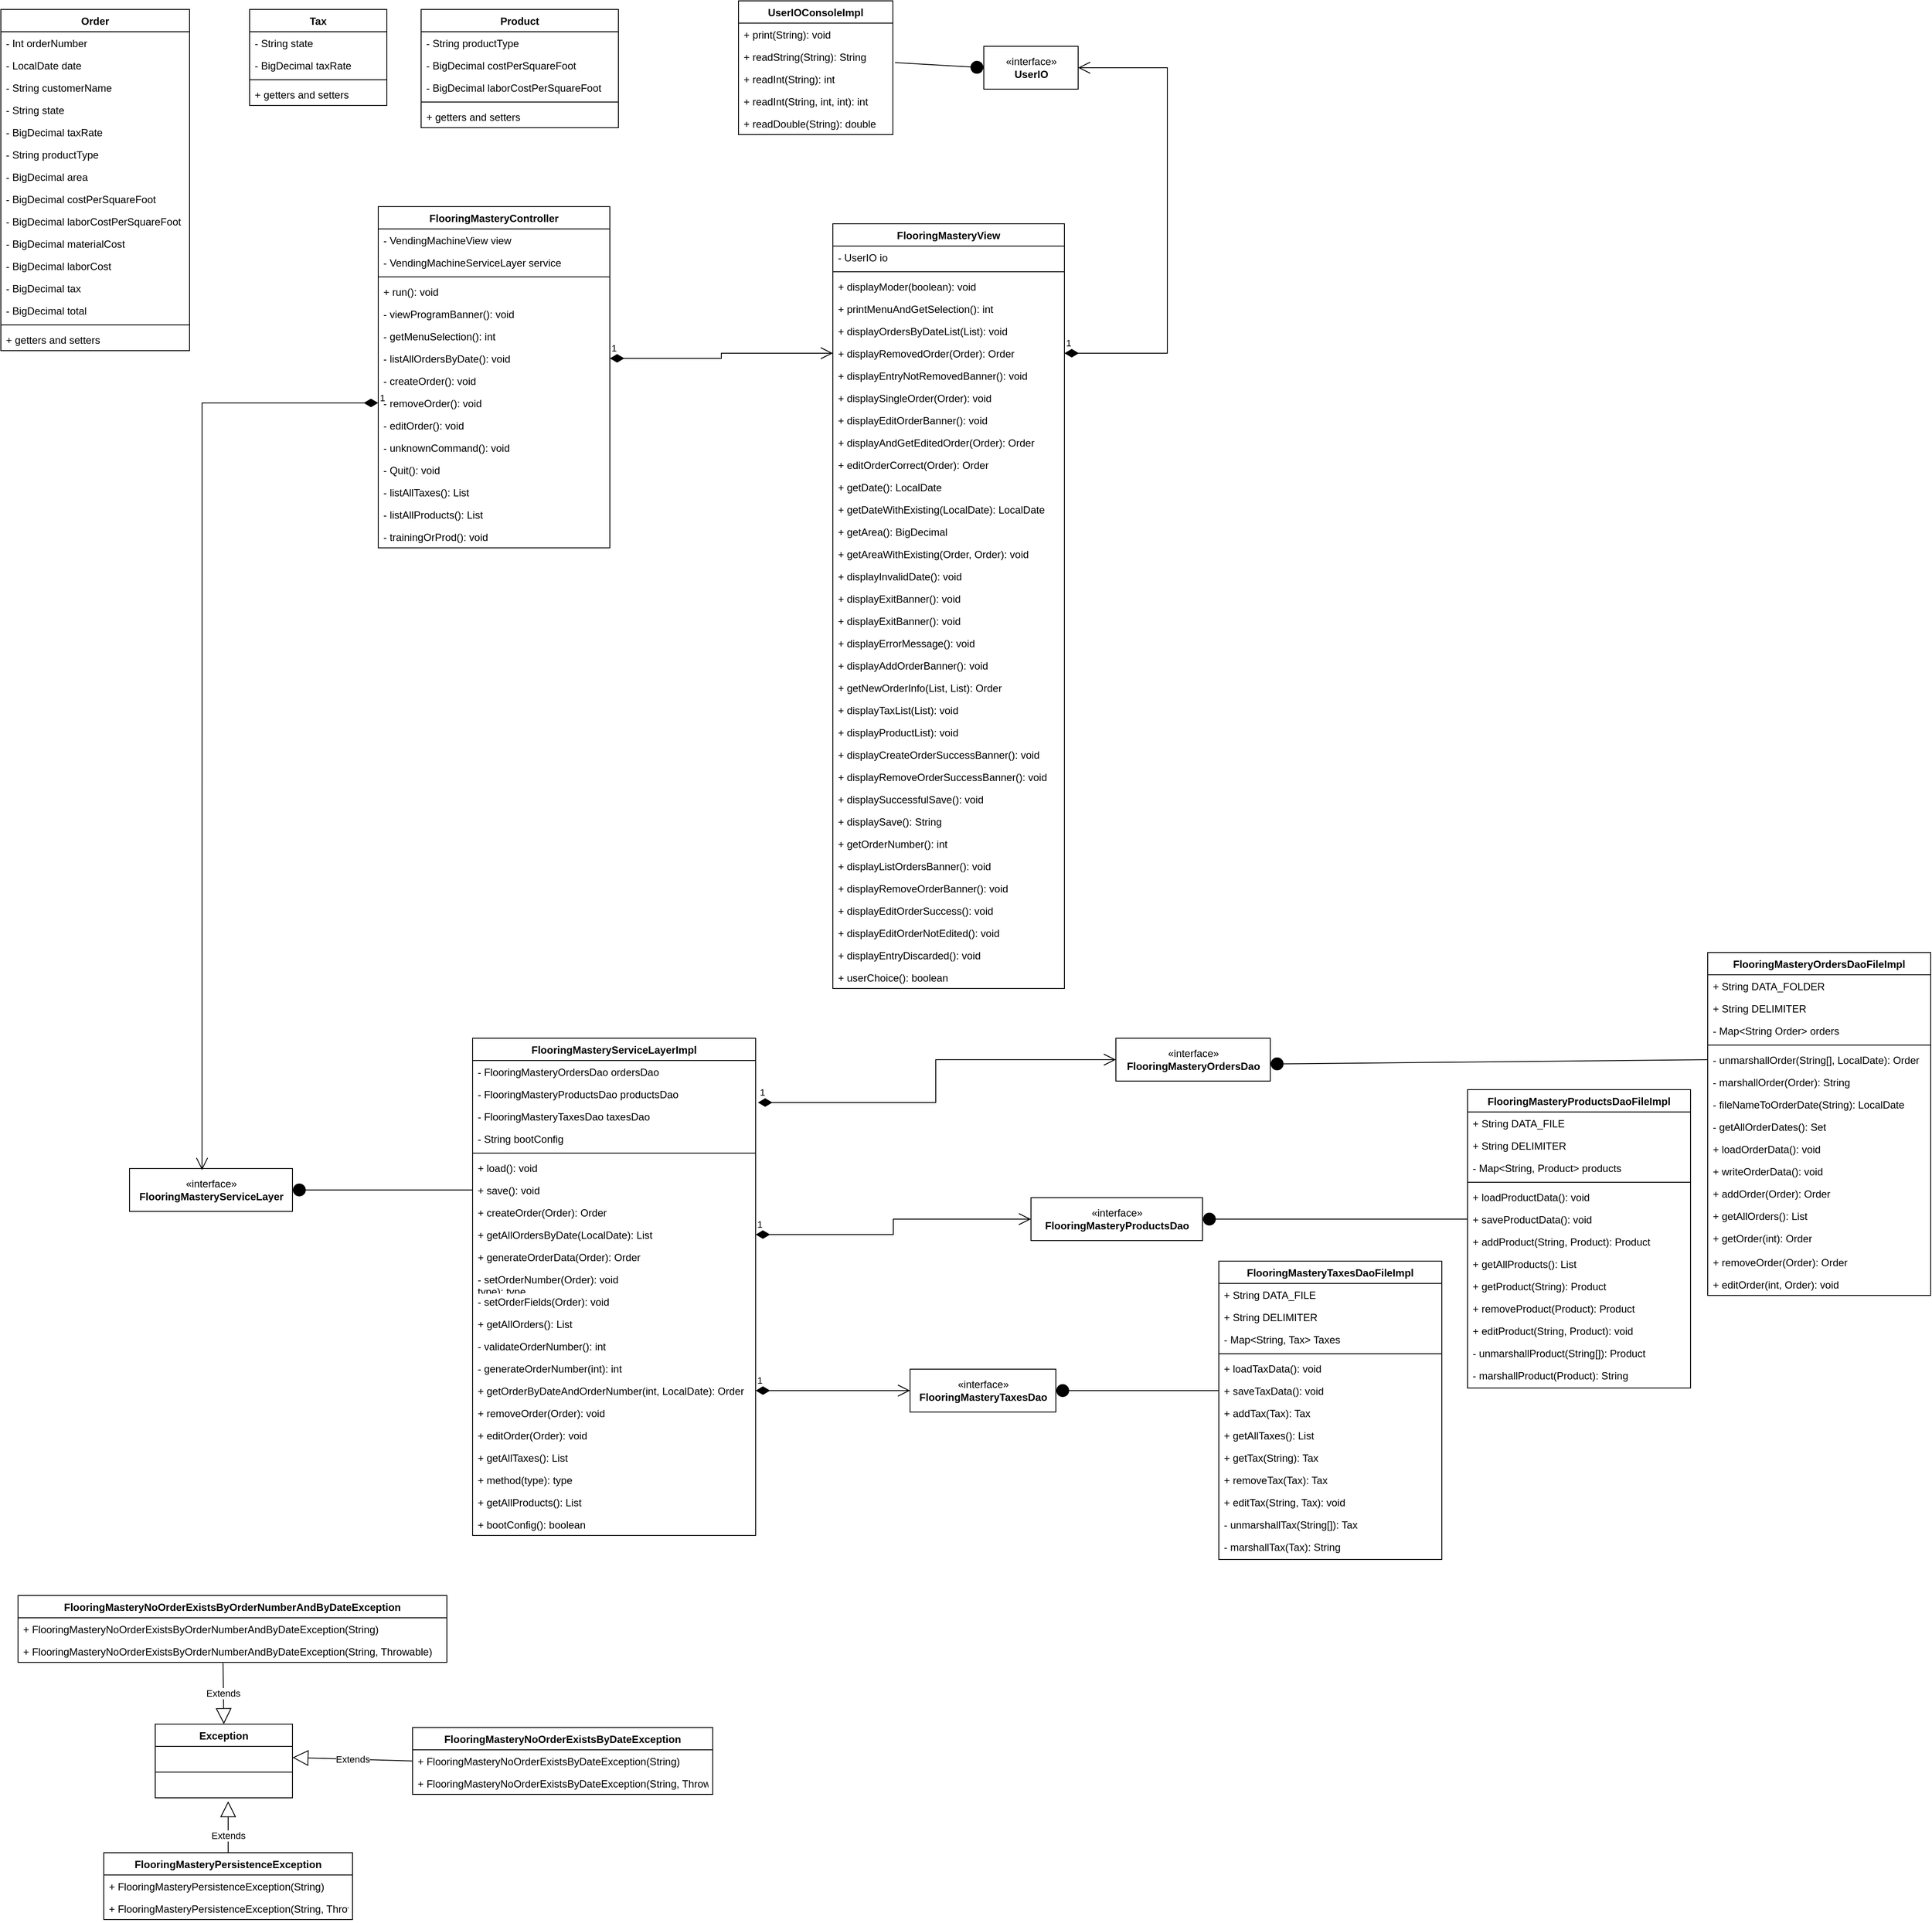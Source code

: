 <mxfile version="20.3.3" type="device"><diagram id="C5RBs43oDa-KdzZeNtuy" name="Page-1"><mxGraphModel dx="2311" dy="1271" grid="1" gridSize="10" guides="1" tooltips="1" connect="1" arrows="1" fold="1" page="1" pageScale="1" pageWidth="827" pageHeight="1169" math="0" shadow="0"><root><mxCell id="WIyWlLk6GJQsqaUBKTNV-0"/><mxCell id="WIyWlLk6GJQsqaUBKTNV-1" parent="WIyWlLk6GJQsqaUBKTNV-0"/><mxCell id="wbhqoqOmOPnIHutXCjVl-4" value="Order" style="swimlane;fontStyle=1;align=center;verticalAlign=top;childLayout=stackLayout;horizontal=1;startSize=26;horizontalStack=0;resizeParent=1;resizeParentMax=0;resizeLast=0;collapsible=1;marginBottom=0;" vertex="1" parent="WIyWlLk6GJQsqaUBKTNV-1"><mxGeometry x="40" y="90" width="220" height="398" as="geometry"><mxRectangle x="40" y="90" width="70" height="30" as="alternateBounds"/></mxGeometry></mxCell><mxCell id="wbhqoqOmOPnIHutXCjVl-5" value="- Int orderNumber" style="text;strokeColor=none;fillColor=none;align=left;verticalAlign=top;spacingLeft=4;spacingRight=4;overflow=hidden;rotatable=0;points=[[0,0.5],[1,0.5]];portConstraint=eastwest;" vertex="1" parent="wbhqoqOmOPnIHutXCjVl-4"><mxGeometry y="26" width="220" height="26" as="geometry"/></mxCell><mxCell id="wbhqoqOmOPnIHutXCjVl-18" value="- LocalDate date" style="text;strokeColor=none;fillColor=none;align=left;verticalAlign=top;spacingLeft=4;spacingRight=4;overflow=hidden;rotatable=0;points=[[0,0.5],[1,0.5]];portConstraint=eastwest;" vertex="1" parent="wbhqoqOmOPnIHutXCjVl-4"><mxGeometry y="52" width="220" height="26" as="geometry"/></mxCell><mxCell id="wbhqoqOmOPnIHutXCjVl-20" value="- String customerName&#10;" style="text;strokeColor=none;fillColor=none;align=left;verticalAlign=top;spacingLeft=4;spacingRight=4;overflow=hidden;rotatable=0;points=[[0,0.5],[1,0.5]];portConstraint=eastwest;" vertex="1" parent="wbhqoqOmOPnIHutXCjVl-4"><mxGeometry y="78" width="220" height="26" as="geometry"/></mxCell><mxCell id="wbhqoqOmOPnIHutXCjVl-23" value="- String state&#10;" style="text;strokeColor=none;fillColor=none;align=left;verticalAlign=top;spacingLeft=4;spacingRight=4;overflow=hidden;rotatable=0;points=[[0,0.5],[1,0.5]];portConstraint=eastwest;" vertex="1" parent="wbhqoqOmOPnIHutXCjVl-4"><mxGeometry y="104" width="220" height="26" as="geometry"/></mxCell><mxCell id="wbhqoqOmOPnIHutXCjVl-24" value="- BigDecimal taxRate&#10;" style="text;strokeColor=none;fillColor=none;align=left;verticalAlign=top;spacingLeft=4;spacingRight=4;overflow=hidden;rotatable=0;points=[[0,0.5],[1,0.5]];portConstraint=eastwest;" vertex="1" parent="wbhqoqOmOPnIHutXCjVl-4"><mxGeometry y="130" width="220" height="26" as="geometry"/></mxCell><mxCell id="wbhqoqOmOPnIHutXCjVl-26" value="- String productType&#10;" style="text;strokeColor=none;fillColor=none;align=left;verticalAlign=top;spacingLeft=4;spacingRight=4;overflow=hidden;rotatable=0;points=[[0,0.5],[1,0.5]];portConstraint=eastwest;" vertex="1" parent="wbhqoqOmOPnIHutXCjVl-4"><mxGeometry y="156" width="220" height="26" as="geometry"/></mxCell><mxCell id="wbhqoqOmOPnIHutXCjVl-25" value="- BigDecimal area&#10;" style="text;strokeColor=none;fillColor=none;align=left;verticalAlign=top;spacingLeft=4;spacingRight=4;overflow=hidden;rotatable=0;points=[[0,0.5],[1,0.5]];portConstraint=eastwest;" vertex="1" parent="wbhqoqOmOPnIHutXCjVl-4"><mxGeometry y="182" width="220" height="26" as="geometry"/></mxCell><mxCell id="wbhqoqOmOPnIHutXCjVl-22" value="- BigDecimal costPerSquareFoot&#10;" style="text;strokeColor=none;fillColor=none;align=left;verticalAlign=top;spacingLeft=4;spacingRight=4;overflow=hidden;rotatable=0;points=[[0,0.5],[1,0.5]];portConstraint=eastwest;" vertex="1" parent="wbhqoqOmOPnIHutXCjVl-4"><mxGeometry y="208" width="220" height="26" as="geometry"/></mxCell><mxCell id="wbhqoqOmOPnIHutXCjVl-21" value="- BigDecimal laborCostPerSquareFoot&#10;" style="text;strokeColor=none;fillColor=none;align=left;verticalAlign=top;spacingLeft=4;spacingRight=4;overflow=hidden;rotatable=0;points=[[0,0.5],[1,0.5]];portConstraint=eastwest;" vertex="1" parent="wbhqoqOmOPnIHutXCjVl-4"><mxGeometry y="234" width="220" height="26" as="geometry"/></mxCell><mxCell id="wbhqoqOmOPnIHutXCjVl-19" value="- BigDecimal materialCost&#10;" style="text;strokeColor=none;fillColor=none;align=left;verticalAlign=top;spacingLeft=4;spacingRight=4;overflow=hidden;rotatable=0;points=[[0,0.5],[1,0.5]];portConstraint=eastwest;" vertex="1" parent="wbhqoqOmOPnIHutXCjVl-4"><mxGeometry y="260" width="220" height="26" as="geometry"/></mxCell><mxCell id="wbhqoqOmOPnIHutXCjVl-17" value="- BigDecimal laborCost&#10;" style="text;strokeColor=none;fillColor=none;align=left;verticalAlign=top;spacingLeft=4;spacingRight=4;overflow=hidden;rotatable=0;points=[[0,0.5],[1,0.5]];portConstraint=eastwest;" vertex="1" parent="wbhqoqOmOPnIHutXCjVl-4"><mxGeometry y="286" width="220" height="26" as="geometry"/></mxCell><mxCell id="wbhqoqOmOPnIHutXCjVl-28" value="- BigDecimal tax&#10;" style="text;strokeColor=none;fillColor=none;align=left;verticalAlign=top;spacingLeft=4;spacingRight=4;overflow=hidden;rotatable=0;points=[[0,0.5],[1,0.5]];portConstraint=eastwest;" vertex="1" parent="wbhqoqOmOPnIHutXCjVl-4"><mxGeometry y="312" width="220" height="26" as="geometry"/></mxCell><mxCell id="wbhqoqOmOPnIHutXCjVl-27" value="- BigDecimal total&#10;" style="text;strokeColor=none;fillColor=none;align=left;verticalAlign=top;spacingLeft=4;spacingRight=4;overflow=hidden;rotatable=0;points=[[0,0.5],[1,0.5]];portConstraint=eastwest;" vertex="1" parent="wbhqoqOmOPnIHutXCjVl-4"><mxGeometry y="338" width="220" height="26" as="geometry"/></mxCell><mxCell id="wbhqoqOmOPnIHutXCjVl-6" value="" style="line;strokeWidth=1;fillColor=none;align=left;verticalAlign=middle;spacingTop=-1;spacingLeft=3;spacingRight=3;rotatable=0;labelPosition=right;points=[];portConstraint=eastwest;strokeColor=inherit;" vertex="1" parent="wbhqoqOmOPnIHutXCjVl-4"><mxGeometry y="364" width="220" height="8" as="geometry"/></mxCell><mxCell id="wbhqoqOmOPnIHutXCjVl-7" value="+ getters and setters&#10;" style="text;strokeColor=none;fillColor=none;align=left;verticalAlign=top;spacingLeft=4;spacingRight=4;overflow=hidden;rotatable=0;points=[[0,0.5],[1,0.5]];portConstraint=eastwest;" vertex="1" parent="wbhqoqOmOPnIHutXCjVl-4"><mxGeometry y="372" width="220" height="26" as="geometry"/></mxCell><mxCell id="wbhqoqOmOPnIHutXCjVl-29" value="Tax" style="swimlane;fontStyle=1;align=center;verticalAlign=top;childLayout=stackLayout;horizontal=1;startSize=26;horizontalStack=0;resizeParent=1;resizeParentMax=0;resizeLast=0;collapsible=1;marginBottom=0;" vertex="1" parent="WIyWlLk6GJQsqaUBKTNV-1"><mxGeometry x="330" y="90" width="160" height="112" as="geometry"><mxRectangle x="130" y="90" width="60" height="30" as="alternateBounds"/></mxGeometry></mxCell><mxCell id="wbhqoqOmOPnIHutXCjVl-30" value="- String state&#10;" style="text;strokeColor=none;fillColor=none;align=left;verticalAlign=top;spacingLeft=4;spacingRight=4;overflow=hidden;rotatable=0;points=[[0,0.5],[1,0.5]];portConstraint=eastwest;" vertex="1" parent="wbhqoqOmOPnIHutXCjVl-29"><mxGeometry y="26" width="160" height="26" as="geometry"/></mxCell><mxCell id="wbhqoqOmOPnIHutXCjVl-33" value="- BigDecimal taxRate " style="text;strokeColor=none;fillColor=none;align=left;verticalAlign=top;spacingLeft=4;spacingRight=4;overflow=hidden;rotatable=0;points=[[0,0.5],[1,0.5]];portConstraint=eastwest;" vertex="1" parent="wbhqoqOmOPnIHutXCjVl-29"><mxGeometry y="52" width="160" height="26" as="geometry"/></mxCell><mxCell id="wbhqoqOmOPnIHutXCjVl-31" value="" style="line;strokeWidth=1;fillColor=none;align=left;verticalAlign=middle;spacingTop=-1;spacingLeft=3;spacingRight=3;rotatable=0;labelPosition=right;points=[];portConstraint=eastwest;strokeColor=inherit;" vertex="1" parent="wbhqoqOmOPnIHutXCjVl-29"><mxGeometry y="78" width="160" height="8" as="geometry"/></mxCell><mxCell id="wbhqoqOmOPnIHutXCjVl-32" value="+ getters and setters&#10;" style="text;strokeColor=none;fillColor=none;align=left;verticalAlign=top;spacingLeft=4;spacingRight=4;overflow=hidden;rotatable=0;points=[[0,0.5],[1,0.5]];portConstraint=eastwest;" vertex="1" parent="wbhqoqOmOPnIHutXCjVl-29"><mxGeometry y="86" width="160" height="26" as="geometry"/></mxCell><mxCell id="wbhqoqOmOPnIHutXCjVl-34" value="Product" style="swimlane;fontStyle=1;align=center;verticalAlign=top;childLayout=stackLayout;horizontal=1;startSize=26;horizontalStack=0;resizeParent=1;resizeParentMax=0;resizeLast=0;collapsible=1;marginBottom=0;" vertex="1" parent="WIyWlLk6GJQsqaUBKTNV-1"><mxGeometry x="530" y="90" width="230" height="138" as="geometry"><mxRectangle x="210" y="90" width="90" height="30" as="alternateBounds"/></mxGeometry></mxCell><mxCell id="wbhqoqOmOPnIHutXCjVl-35" value=" - String productType&#10;" style="text;strokeColor=none;fillColor=none;align=left;verticalAlign=top;spacingLeft=4;spacingRight=4;overflow=hidden;rotatable=0;points=[[0,0.5],[1,0.5]];portConstraint=eastwest;" vertex="1" parent="wbhqoqOmOPnIHutXCjVl-34"><mxGeometry y="26" width="230" height="26" as="geometry"/></mxCell><mxCell id="wbhqoqOmOPnIHutXCjVl-39" value="- BigDecimal costPerSquareFoot " style="text;strokeColor=none;fillColor=none;align=left;verticalAlign=top;spacingLeft=4;spacingRight=4;overflow=hidden;rotatable=0;points=[[0,0.5],[1,0.5]];portConstraint=eastwest;" vertex="1" parent="wbhqoqOmOPnIHutXCjVl-34"><mxGeometry y="52" width="230" height="26" as="geometry"/></mxCell><mxCell id="wbhqoqOmOPnIHutXCjVl-38" value="- BigDecimal laborCostPerSquareFoot " style="text;strokeColor=none;fillColor=none;align=left;verticalAlign=top;spacingLeft=4;spacingRight=4;overflow=hidden;rotatable=0;points=[[0,0.5],[1,0.5]];portConstraint=eastwest;" vertex="1" parent="wbhqoqOmOPnIHutXCjVl-34"><mxGeometry y="78" width="230" height="26" as="geometry"/></mxCell><mxCell id="wbhqoqOmOPnIHutXCjVl-36" value="" style="line;strokeWidth=1;fillColor=none;align=left;verticalAlign=middle;spacingTop=-1;spacingLeft=3;spacingRight=3;rotatable=0;labelPosition=right;points=[];portConstraint=eastwest;strokeColor=inherit;" vertex="1" parent="wbhqoqOmOPnIHutXCjVl-34"><mxGeometry y="104" width="230" height="8" as="geometry"/></mxCell><mxCell id="wbhqoqOmOPnIHutXCjVl-37" value="+ getters and setters&#10;" style="text;strokeColor=none;fillColor=none;align=left;verticalAlign=top;spacingLeft=4;spacingRight=4;overflow=hidden;rotatable=0;points=[[0,0.5],[1,0.5]];portConstraint=eastwest;" vertex="1" parent="wbhqoqOmOPnIHutXCjVl-34"><mxGeometry y="112" width="230" height="26" as="geometry"/></mxCell><mxCell id="wbhqoqOmOPnIHutXCjVl-40" value="FlooringMasteryController" style="swimlane;fontStyle=1;align=center;verticalAlign=top;childLayout=stackLayout;horizontal=1;startSize=26;horizontalStack=0;resizeParent=1;resizeParentMax=0;resizeLast=0;collapsible=1;marginBottom=0;" vertex="1" parent="WIyWlLk6GJQsqaUBKTNV-1"><mxGeometry x="480" y="320" width="270" height="398" as="geometry"><mxRectangle x="150" y="270" width="190" height="30" as="alternateBounds"/></mxGeometry></mxCell><mxCell id="wbhqoqOmOPnIHutXCjVl-41" value="- VendingMachineView view&#10;" style="text;strokeColor=none;fillColor=none;align=left;verticalAlign=top;spacingLeft=4;spacingRight=4;overflow=hidden;rotatable=0;points=[[0,0.5],[1,0.5]];portConstraint=eastwest;" vertex="1" parent="wbhqoqOmOPnIHutXCjVl-40"><mxGeometry y="26" width="270" height="26" as="geometry"/></mxCell><mxCell id="wbhqoqOmOPnIHutXCjVl-44" value="- VendingMachineServiceLayer service " style="text;strokeColor=none;fillColor=none;align=left;verticalAlign=top;spacingLeft=4;spacingRight=4;overflow=hidden;rotatable=0;points=[[0,0.5],[1,0.5]];portConstraint=eastwest;" vertex="1" parent="wbhqoqOmOPnIHutXCjVl-40"><mxGeometry y="52" width="270" height="26" as="geometry"/></mxCell><mxCell id="wbhqoqOmOPnIHutXCjVl-42" value="" style="line;strokeWidth=1;fillColor=none;align=left;verticalAlign=middle;spacingTop=-1;spacingLeft=3;spacingRight=3;rotatable=0;labelPosition=right;points=[];portConstraint=eastwest;strokeColor=inherit;" vertex="1" parent="wbhqoqOmOPnIHutXCjVl-40"><mxGeometry y="78" width="270" height="8" as="geometry"/></mxCell><mxCell id="wbhqoqOmOPnIHutXCjVl-43" value="+ run(): void&#10;" style="text;strokeColor=none;fillColor=none;align=left;verticalAlign=top;spacingLeft=4;spacingRight=4;overflow=hidden;rotatable=0;points=[[0,0.5],[1,0.5]];portConstraint=eastwest;" vertex="1" parent="wbhqoqOmOPnIHutXCjVl-40"><mxGeometry y="86" width="270" height="26" as="geometry"/></mxCell><mxCell id="wbhqoqOmOPnIHutXCjVl-47" value="- viewProgramBanner(): void&#10;" style="text;strokeColor=none;fillColor=none;align=left;verticalAlign=top;spacingLeft=4;spacingRight=4;overflow=hidden;rotatable=0;points=[[0,0.5],[1,0.5]];portConstraint=eastwest;" vertex="1" parent="wbhqoqOmOPnIHutXCjVl-40"><mxGeometry y="112" width="270" height="26" as="geometry"/></mxCell><mxCell id="wbhqoqOmOPnIHutXCjVl-54" value="- getMenuSelection(): int&#10;" style="text;strokeColor=none;fillColor=none;align=left;verticalAlign=top;spacingLeft=4;spacingRight=4;overflow=hidden;rotatable=0;points=[[0,0.5],[1,0.5]];portConstraint=eastwest;" vertex="1" parent="wbhqoqOmOPnIHutXCjVl-40"><mxGeometry y="138" width="270" height="26" as="geometry"/></mxCell><mxCell id="wbhqoqOmOPnIHutXCjVl-55" value="- listAllOrdersByDate(): void&#10;" style="text;strokeColor=none;fillColor=none;align=left;verticalAlign=top;spacingLeft=4;spacingRight=4;overflow=hidden;rotatable=0;points=[[0,0.5],[1,0.5]];portConstraint=eastwest;" vertex="1" parent="wbhqoqOmOPnIHutXCjVl-40"><mxGeometry y="164" width="270" height="26" as="geometry"/></mxCell><mxCell id="wbhqoqOmOPnIHutXCjVl-46" value="- createOrder(): void&#10;" style="text;strokeColor=none;fillColor=none;align=left;verticalAlign=top;spacingLeft=4;spacingRight=4;overflow=hidden;rotatable=0;points=[[0,0.5],[1,0.5]];portConstraint=eastwest;" vertex="1" parent="wbhqoqOmOPnIHutXCjVl-40"><mxGeometry y="190" width="270" height="26" as="geometry"/></mxCell><mxCell id="wbhqoqOmOPnIHutXCjVl-53" value="- removeOrder(): void&#10;" style="text;strokeColor=none;fillColor=none;align=left;verticalAlign=top;spacingLeft=4;spacingRight=4;overflow=hidden;rotatable=0;points=[[0,0.5],[1,0.5]];portConstraint=eastwest;" vertex="1" parent="wbhqoqOmOPnIHutXCjVl-40"><mxGeometry y="216" width="270" height="26" as="geometry"/></mxCell><mxCell id="wbhqoqOmOPnIHutXCjVl-52" value="- editOrder(): void&#10;" style="text;strokeColor=none;fillColor=none;align=left;verticalAlign=top;spacingLeft=4;spacingRight=4;overflow=hidden;rotatable=0;points=[[0,0.5],[1,0.5]];portConstraint=eastwest;" vertex="1" parent="wbhqoqOmOPnIHutXCjVl-40"><mxGeometry y="242" width="270" height="26" as="geometry"/></mxCell><mxCell id="wbhqoqOmOPnIHutXCjVl-51" value="- unknownCommand(): void&#10;" style="text;strokeColor=none;fillColor=none;align=left;verticalAlign=top;spacingLeft=4;spacingRight=4;overflow=hidden;rotatable=0;points=[[0,0.5],[1,0.5]];portConstraint=eastwest;" vertex="1" parent="wbhqoqOmOPnIHutXCjVl-40"><mxGeometry y="268" width="270" height="26" as="geometry"/></mxCell><mxCell id="wbhqoqOmOPnIHutXCjVl-50" value="- Quit(): void&#10;" style="text;strokeColor=none;fillColor=none;align=left;verticalAlign=top;spacingLeft=4;spacingRight=4;overflow=hidden;rotatable=0;points=[[0,0.5],[1,0.5]];portConstraint=eastwest;" vertex="1" parent="wbhqoqOmOPnIHutXCjVl-40"><mxGeometry y="294" width="270" height="26" as="geometry"/></mxCell><mxCell id="wbhqoqOmOPnIHutXCjVl-49" value="- listAllTaxes(): List" style="text;strokeColor=none;fillColor=none;align=left;verticalAlign=top;spacingLeft=4;spacingRight=4;overflow=hidden;rotatable=0;points=[[0,0.5],[1,0.5]];portConstraint=eastwest;" vertex="1" parent="wbhqoqOmOPnIHutXCjVl-40"><mxGeometry y="320" width="270" height="26" as="geometry"/></mxCell><mxCell id="wbhqoqOmOPnIHutXCjVl-48" value="- listAllProducts(): List" style="text;strokeColor=none;fillColor=none;align=left;verticalAlign=top;spacingLeft=4;spacingRight=4;overflow=hidden;rotatable=0;points=[[0,0.5],[1,0.5]];portConstraint=eastwest;" vertex="1" parent="wbhqoqOmOPnIHutXCjVl-40"><mxGeometry y="346" width="270" height="26" as="geometry"/></mxCell><mxCell id="wbhqoqOmOPnIHutXCjVl-45" value="- trainingOrProd(): void&#10;" style="text;strokeColor=none;fillColor=none;align=left;verticalAlign=top;spacingLeft=4;spacingRight=4;overflow=hidden;rotatable=0;points=[[0,0.5],[1,0.5]];portConstraint=eastwest;" vertex="1" parent="wbhqoqOmOPnIHutXCjVl-40"><mxGeometry y="372" width="270" height="26" as="geometry"/></mxCell><mxCell id="wbhqoqOmOPnIHutXCjVl-60" value="UserIOConsoleImpl" style="swimlane;fontStyle=1;childLayout=stackLayout;horizontal=1;startSize=26;fillColor=none;horizontalStack=0;resizeParent=1;resizeParentMax=0;resizeLast=0;collapsible=1;marginBottom=0;" vertex="1" parent="WIyWlLk6GJQsqaUBKTNV-1"><mxGeometry x="900" y="80" width="180" height="156" as="geometry"><mxRectangle x="900" y="80" width="150" height="30" as="alternateBounds"/></mxGeometry></mxCell><mxCell id="wbhqoqOmOPnIHutXCjVl-61" value="+ print(String): void&#10;" style="text;strokeColor=none;fillColor=none;align=left;verticalAlign=top;spacingLeft=4;spacingRight=4;overflow=hidden;rotatable=0;points=[[0,0.5],[1,0.5]];portConstraint=eastwest;" vertex="1" parent="wbhqoqOmOPnIHutXCjVl-60"><mxGeometry y="26" width="180" height="26" as="geometry"/></mxCell><mxCell id="wbhqoqOmOPnIHutXCjVl-64" value="+ readString(String): String&#10;" style="text;strokeColor=none;fillColor=none;align=left;verticalAlign=top;spacingLeft=4;spacingRight=4;overflow=hidden;rotatable=0;points=[[0,0.5],[1,0.5]];portConstraint=eastwest;" vertex="1" parent="wbhqoqOmOPnIHutXCjVl-60"><mxGeometry y="52" width="180" height="26" as="geometry"/></mxCell><mxCell id="wbhqoqOmOPnIHutXCjVl-67" value="+ readInt(String): int&#10;" style="text;strokeColor=none;fillColor=none;align=left;verticalAlign=top;spacingLeft=4;spacingRight=4;overflow=hidden;rotatable=0;points=[[0,0.5],[1,0.5]];portConstraint=eastwest;" vertex="1" parent="wbhqoqOmOPnIHutXCjVl-60"><mxGeometry y="78" width="180" height="26" as="geometry"/></mxCell><mxCell id="wbhqoqOmOPnIHutXCjVl-70" value="+ readInt(String, int, int): int&#10;" style="text;strokeColor=none;fillColor=none;align=left;verticalAlign=top;spacingLeft=4;spacingRight=4;overflow=hidden;rotatable=0;points=[[0,0.5],[1,0.5]];portConstraint=eastwest;" vertex="1" parent="wbhqoqOmOPnIHutXCjVl-60"><mxGeometry y="104" width="180" height="26" as="geometry"/></mxCell><mxCell id="wbhqoqOmOPnIHutXCjVl-74" value="+ readDouble(String): double&#10;" style="text;strokeColor=none;fillColor=none;align=left;verticalAlign=top;spacingLeft=4;spacingRight=4;overflow=hidden;rotatable=0;points=[[0,0.5],[1,0.5]];portConstraint=eastwest;" vertex="1" parent="wbhqoqOmOPnIHutXCjVl-60"><mxGeometry y="130" width="180" height="26" as="geometry"/></mxCell><mxCell id="wbhqoqOmOPnIHutXCjVl-77" value="«interface»&lt;br&gt;&lt;b&gt;UserIO&lt;/b&gt;" style="html=1;" vertex="1" parent="WIyWlLk6GJQsqaUBKTNV-1"><mxGeometry x="1186" y="133" width="110" height="50" as="geometry"/></mxCell><mxCell id="wbhqoqOmOPnIHutXCjVl-78" value="«interface»&lt;br&gt;&lt;b&gt;FlooringMasteryServiceLayer&lt;/b&gt;" style="html=1;" vertex="1" parent="WIyWlLk6GJQsqaUBKTNV-1"><mxGeometry x="190" y="1442" width="190" height="50" as="geometry"/></mxCell><mxCell id="wbhqoqOmOPnIHutXCjVl-79" value="FlooringMasteryView" style="swimlane;fontStyle=1;align=center;verticalAlign=top;childLayout=stackLayout;horizontal=1;startSize=26;horizontalStack=0;resizeParent=1;resizeParentMax=0;resizeLast=0;collapsible=1;marginBottom=0;" vertex="1" parent="WIyWlLk6GJQsqaUBKTNV-1"><mxGeometry x="1010" y="340" width="270" height="892" as="geometry"><mxRectangle x="500" y="340" width="160" height="30" as="alternateBounds"/></mxGeometry></mxCell><mxCell id="wbhqoqOmOPnIHutXCjVl-80" value="- UserIO io&#10;" style="text;strokeColor=none;fillColor=none;align=left;verticalAlign=top;spacingLeft=4;spacingRight=4;overflow=hidden;rotatable=0;points=[[0,0.5],[1,0.5]];portConstraint=eastwest;" vertex="1" parent="wbhqoqOmOPnIHutXCjVl-79"><mxGeometry y="26" width="270" height="26" as="geometry"/></mxCell><mxCell id="wbhqoqOmOPnIHutXCjVl-81" value="" style="line;strokeWidth=1;fillColor=none;align=left;verticalAlign=middle;spacingTop=-1;spacingLeft=3;spacingRight=3;rotatable=0;labelPosition=right;points=[];portConstraint=eastwest;strokeColor=inherit;" vertex="1" parent="wbhqoqOmOPnIHutXCjVl-79"><mxGeometry y="52" width="270" height="8" as="geometry"/></mxCell><mxCell id="wbhqoqOmOPnIHutXCjVl-82" value="+ displayModer(boolean): void&#10;" style="text;strokeColor=none;fillColor=none;align=left;verticalAlign=top;spacingLeft=4;spacingRight=4;overflow=hidden;rotatable=0;points=[[0,0.5],[1,0.5]];portConstraint=eastwest;" vertex="1" parent="wbhqoqOmOPnIHutXCjVl-79"><mxGeometry y="60" width="270" height="26" as="geometry"/></mxCell><mxCell id="wbhqoqOmOPnIHutXCjVl-84" value="+ printMenuAndGetSelection(): int&#10;" style="text;strokeColor=none;fillColor=none;align=left;verticalAlign=top;spacingLeft=4;spacingRight=4;overflow=hidden;rotatable=0;points=[[0,0.5],[1,0.5]];portConstraint=eastwest;" vertex="1" parent="wbhqoqOmOPnIHutXCjVl-79"><mxGeometry y="86" width="270" height="26" as="geometry"/></mxCell><mxCell id="wbhqoqOmOPnIHutXCjVl-98" value="+ displayOrdersByDateList(List): void " style="text;strokeColor=none;fillColor=none;align=left;verticalAlign=top;spacingLeft=4;spacingRight=4;overflow=hidden;rotatable=0;points=[[0,0.5],[1,0.5]];portConstraint=eastwest;" vertex="1" parent="wbhqoqOmOPnIHutXCjVl-79"><mxGeometry y="112" width="270" height="26" as="geometry"/></mxCell><mxCell id="wbhqoqOmOPnIHutXCjVl-99" value="+ displayRemovedOrder(Order): Order&#10;" style="text;strokeColor=none;fillColor=none;align=left;verticalAlign=top;spacingLeft=4;spacingRight=4;overflow=hidden;rotatable=0;points=[[0,0.5],[1,0.5]];portConstraint=eastwest;" vertex="1" parent="wbhqoqOmOPnIHutXCjVl-79"><mxGeometry y="138" width="270" height="26" as="geometry"/></mxCell><mxCell id="wbhqoqOmOPnIHutXCjVl-96" value="+ displayEntryNotRemovedBanner(): void&#10;" style="text;strokeColor=none;fillColor=none;align=left;verticalAlign=top;spacingLeft=4;spacingRight=4;overflow=hidden;rotatable=0;points=[[0,0.5],[1,0.5]];portConstraint=eastwest;" vertex="1" parent="wbhqoqOmOPnIHutXCjVl-79"><mxGeometry y="164" width="270" height="26" as="geometry"/></mxCell><mxCell id="wbhqoqOmOPnIHutXCjVl-95" value="+ displaySingleOrder(Order): void&#10;" style="text;strokeColor=none;fillColor=none;align=left;verticalAlign=top;spacingLeft=4;spacingRight=4;overflow=hidden;rotatable=0;points=[[0,0.5],[1,0.5]];portConstraint=eastwest;" vertex="1" parent="wbhqoqOmOPnIHutXCjVl-79"><mxGeometry y="190" width="270" height="26" as="geometry"/></mxCell><mxCell id="wbhqoqOmOPnIHutXCjVl-97" value="+ displayEditOrderBanner(): void&#10;" style="text;strokeColor=none;fillColor=none;align=left;verticalAlign=top;spacingLeft=4;spacingRight=4;overflow=hidden;rotatable=0;points=[[0,0.5],[1,0.5]];portConstraint=eastwest;" vertex="1" parent="wbhqoqOmOPnIHutXCjVl-79"><mxGeometry y="216" width="270" height="26" as="geometry"/></mxCell><mxCell id="wbhqoqOmOPnIHutXCjVl-94" value="+ displayAndGetEditedOrder(Order): Order&#10;" style="text;strokeColor=none;fillColor=none;align=left;verticalAlign=top;spacingLeft=4;spacingRight=4;overflow=hidden;rotatable=0;points=[[0,0.5],[1,0.5]];portConstraint=eastwest;" vertex="1" parent="wbhqoqOmOPnIHutXCjVl-79"><mxGeometry y="242" width="270" height="26" as="geometry"/></mxCell><mxCell id="wbhqoqOmOPnIHutXCjVl-87" value="+ editOrderCorrect(Order): Order&#10;" style="text;strokeColor=none;fillColor=none;align=left;verticalAlign=top;spacingLeft=4;spacingRight=4;overflow=hidden;rotatable=0;points=[[0,0.5],[1,0.5]];portConstraint=eastwest;" vertex="1" parent="wbhqoqOmOPnIHutXCjVl-79"><mxGeometry y="268" width="270" height="26" as="geometry"/></mxCell><mxCell id="wbhqoqOmOPnIHutXCjVl-93" value="+ getDate(): LocalDate&#10;" style="text;strokeColor=none;fillColor=none;align=left;verticalAlign=top;spacingLeft=4;spacingRight=4;overflow=hidden;rotatable=0;points=[[0,0.5],[1,0.5]];portConstraint=eastwest;" vertex="1" parent="wbhqoqOmOPnIHutXCjVl-79"><mxGeometry y="294" width="270" height="26" as="geometry"/></mxCell><mxCell id="wbhqoqOmOPnIHutXCjVl-92" value="+ getDateWithExisting(LocalDate): LocalDate&#10;" style="text;strokeColor=none;fillColor=none;align=left;verticalAlign=top;spacingLeft=4;spacingRight=4;overflow=hidden;rotatable=0;points=[[0,0.5],[1,0.5]];portConstraint=eastwest;" vertex="1" parent="wbhqoqOmOPnIHutXCjVl-79"><mxGeometry y="320" width="270" height="26" as="geometry"/></mxCell><mxCell id="wbhqoqOmOPnIHutXCjVl-91" value="+ getArea(): BigDecimal&#10;" style="text;strokeColor=none;fillColor=none;align=left;verticalAlign=top;spacingLeft=4;spacingRight=4;overflow=hidden;rotatable=0;points=[[0,0.5],[1,0.5]];portConstraint=eastwest;" vertex="1" parent="wbhqoqOmOPnIHutXCjVl-79"><mxGeometry y="346" width="270" height="26" as="geometry"/></mxCell><mxCell id="wbhqoqOmOPnIHutXCjVl-90" value="+ getAreaWithExisting(Order, Order): void&#10;" style="text;strokeColor=none;fillColor=none;align=left;verticalAlign=top;spacingLeft=4;spacingRight=4;overflow=hidden;rotatable=0;points=[[0,0.5],[1,0.5]];portConstraint=eastwest;" vertex="1" parent="wbhqoqOmOPnIHutXCjVl-79"><mxGeometry y="372" width="270" height="26" as="geometry"/></mxCell><mxCell id="wbhqoqOmOPnIHutXCjVl-101" value="+ displayInvalidDate(): void&#10;" style="text;strokeColor=none;fillColor=none;align=left;verticalAlign=top;spacingLeft=4;spacingRight=4;overflow=hidden;rotatable=0;points=[[0,0.5],[1,0.5]];portConstraint=eastwest;" vertex="1" parent="wbhqoqOmOPnIHutXCjVl-79"><mxGeometry y="398" width="270" height="26" as="geometry"/></mxCell><mxCell id="wbhqoqOmOPnIHutXCjVl-105" value="+ displayExitBanner(): void&#10;" style="text;strokeColor=none;fillColor=none;align=left;verticalAlign=top;spacingLeft=4;spacingRight=4;overflow=hidden;rotatable=0;points=[[0,0.5],[1,0.5]];portConstraint=eastwest;" vertex="1" parent="wbhqoqOmOPnIHutXCjVl-79"><mxGeometry y="424" width="270" height="26" as="geometry"/></mxCell><mxCell id="wbhqoqOmOPnIHutXCjVl-107" value="+ displayExitBanner(): void&#10;" style="text;strokeColor=none;fillColor=none;align=left;verticalAlign=top;spacingLeft=4;spacingRight=4;overflow=hidden;rotatable=0;points=[[0,0.5],[1,0.5]];portConstraint=eastwest;" vertex="1" parent="wbhqoqOmOPnIHutXCjVl-79"><mxGeometry y="450" width="270" height="26" as="geometry"/></mxCell><mxCell id="wbhqoqOmOPnIHutXCjVl-108" value="+ displayErrorMessage(): void&#10;" style="text;strokeColor=none;fillColor=none;align=left;verticalAlign=top;spacingLeft=4;spacingRight=4;overflow=hidden;rotatable=0;points=[[0,0.5],[1,0.5]];portConstraint=eastwest;" vertex="1" parent="wbhqoqOmOPnIHutXCjVl-79"><mxGeometry y="476" width="270" height="26" as="geometry"/></mxCell><mxCell id="wbhqoqOmOPnIHutXCjVl-106" value="+ displayAddOrderBanner(): void&#10;" style="text;strokeColor=none;fillColor=none;align=left;verticalAlign=top;spacingLeft=4;spacingRight=4;overflow=hidden;rotatable=0;points=[[0,0.5],[1,0.5]];portConstraint=eastwest;" vertex="1" parent="wbhqoqOmOPnIHutXCjVl-79"><mxGeometry y="502" width="270" height="26" as="geometry"/></mxCell><mxCell id="wbhqoqOmOPnIHutXCjVl-104" value="+ getNewOrderInfo(List, List): Order " style="text;strokeColor=none;fillColor=none;align=left;verticalAlign=top;spacingLeft=4;spacingRight=4;overflow=hidden;rotatable=0;points=[[0,0.5],[1,0.5]];portConstraint=eastwest;" vertex="1" parent="wbhqoqOmOPnIHutXCjVl-79"><mxGeometry y="528" width="270" height="26" as="geometry"/></mxCell><mxCell id="wbhqoqOmOPnIHutXCjVl-103" value="+ displayTaxList(List): void " style="text;strokeColor=none;fillColor=none;align=left;verticalAlign=top;spacingLeft=4;spacingRight=4;overflow=hidden;rotatable=0;points=[[0,0.5],[1,0.5]];portConstraint=eastwest;" vertex="1" parent="wbhqoqOmOPnIHutXCjVl-79"><mxGeometry y="554" width="270" height="26" as="geometry"/></mxCell><mxCell id="wbhqoqOmOPnIHutXCjVl-102" value="+ displayProductList): void " style="text;strokeColor=none;fillColor=none;align=left;verticalAlign=top;spacingLeft=4;spacingRight=4;overflow=hidden;rotatable=0;points=[[0,0.5],[1,0.5]];portConstraint=eastwest;" vertex="1" parent="wbhqoqOmOPnIHutXCjVl-79"><mxGeometry y="580" width="270" height="26" as="geometry"/></mxCell><mxCell id="wbhqoqOmOPnIHutXCjVl-100" value="+ displayCreateOrderSuccessBanner(): void&#10;" style="text;strokeColor=none;fillColor=none;align=left;verticalAlign=top;spacingLeft=4;spacingRight=4;overflow=hidden;rotatable=0;points=[[0,0.5],[1,0.5]];portConstraint=eastwest;" vertex="1" parent="wbhqoqOmOPnIHutXCjVl-79"><mxGeometry y="606" width="270" height="26" as="geometry"/></mxCell><mxCell id="wbhqoqOmOPnIHutXCjVl-89" value="+ displayRemoveOrderSuccessBanner(): void&#10;" style="text;strokeColor=none;fillColor=none;align=left;verticalAlign=top;spacingLeft=4;spacingRight=4;overflow=hidden;rotatable=0;points=[[0,0.5],[1,0.5]];portConstraint=eastwest;" vertex="1" parent="wbhqoqOmOPnIHutXCjVl-79"><mxGeometry y="632" width="270" height="26" as="geometry"/></mxCell><mxCell id="wbhqoqOmOPnIHutXCjVl-88" value="+ displaySuccessfulSave(): void&#10;" style="text;strokeColor=none;fillColor=none;align=left;verticalAlign=top;spacingLeft=4;spacingRight=4;overflow=hidden;rotatable=0;points=[[0,0.5],[1,0.5]];portConstraint=eastwest;" vertex="1" parent="wbhqoqOmOPnIHutXCjVl-79"><mxGeometry y="658" width="270" height="26" as="geometry"/></mxCell><mxCell id="wbhqoqOmOPnIHutXCjVl-86" value="+ displaySave(): String&#10;" style="text;strokeColor=none;fillColor=none;align=left;verticalAlign=top;spacingLeft=4;spacingRight=4;overflow=hidden;rotatable=0;points=[[0,0.5],[1,0.5]];portConstraint=eastwest;" vertex="1" parent="wbhqoqOmOPnIHutXCjVl-79"><mxGeometry y="684" width="270" height="26" as="geometry"/></mxCell><mxCell id="wbhqoqOmOPnIHutXCjVl-85" value="+ getOrderNumber(): int&#10;" style="text;strokeColor=none;fillColor=none;align=left;verticalAlign=top;spacingLeft=4;spacingRight=4;overflow=hidden;rotatable=0;points=[[0,0.5],[1,0.5]];portConstraint=eastwest;" vertex="1" parent="wbhqoqOmOPnIHutXCjVl-79"><mxGeometry y="710" width="270" height="26" as="geometry"/></mxCell><mxCell id="wbhqoqOmOPnIHutXCjVl-109" value="+ displayListOrdersBanner(): void&#10;" style="text;strokeColor=none;fillColor=none;align=left;verticalAlign=top;spacingLeft=4;spacingRight=4;overflow=hidden;rotatable=0;points=[[0,0.5],[1,0.5]];portConstraint=eastwest;" vertex="1" parent="wbhqoqOmOPnIHutXCjVl-79"><mxGeometry y="736" width="270" height="26" as="geometry"/></mxCell><mxCell id="wbhqoqOmOPnIHutXCjVl-112" value="+ displayRemoveOrderBanner(): void&#10;" style="text;strokeColor=none;fillColor=none;align=left;verticalAlign=top;spacingLeft=4;spacingRight=4;overflow=hidden;rotatable=0;points=[[0,0.5],[1,0.5]];portConstraint=eastwest;" vertex="1" parent="wbhqoqOmOPnIHutXCjVl-79"><mxGeometry y="762" width="270" height="26" as="geometry"/></mxCell><mxCell id="wbhqoqOmOPnIHutXCjVl-115" value="+ displayEditOrderSuccess(): void&#10;" style="text;strokeColor=none;fillColor=none;align=left;verticalAlign=top;spacingLeft=4;spacingRight=4;overflow=hidden;rotatable=0;points=[[0,0.5],[1,0.5]];portConstraint=eastwest;" vertex="1" parent="wbhqoqOmOPnIHutXCjVl-79"><mxGeometry y="788" width="270" height="26" as="geometry"/></mxCell><mxCell id="wbhqoqOmOPnIHutXCjVl-111" value="+ displayEditOrderNotEdited(): void&#10;" style="text;strokeColor=none;fillColor=none;align=left;verticalAlign=top;spacingLeft=4;spacingRight=4;overflow=hidden;rotatable=0;points=[[0,0.5],[1,0.5]];portConstraint=eastwest;" vertex="1" parent="wbhqoqOmOPnIHutXCjVl-79"><mxGeometry y="814" width="270" height="26" as="geometry"/></mxCell><mxCell id="wbhqoqOmOPnIHutXCjVl-113" value="+ displayEntryDiscarded(): void&#10;" style="text;strokeColor=none;fillColor=none;align=left;verticalAlign=top;spacingLeft=4;spacingRight=4;overflow=hidden;rotatable=0;points=[[0,0.5],[1,0.5]];portConstraint=eastwest;" vertex="1" parent="wbhqoqOmOPnIHutXCjVl-79"><mxGeometry y="840" width="270" height="26" as="geometry"/></mxCell><mxCell id="wbhqoqOmOPnIHutXCjVl-114" value="+ userChoice(): boolean&#10;" style="text;strokeColor=none;fillColor=none;align=left;verticalAlign=top;spacingLeft=4;spacingRight=4;overflow=hidden;rotatable=0;points=[[0,0.5],[1,0.5]];portConstraint=eastwest;" vertex="1" parent="wbhqoqOmOPnIHutXCjVl-79"><mxGeometry y="866" width="270" height="26" as="geometry"/></mxCell><mxCell id="wbhqoqOmOPnIHutXCjVl-116" value="FlooringMasteryServiceLayerImpl" style="swimlane;fontStyle=1;align=center;verticalAlign=top;childLayout=stackLayout;horizontal=1;startSize=26;horizontalStack=0;resizeParent=1;resizeParentMax=0;resizeLast=0;collapsible=1;marginBottom=0;" vertex="1" parent="WIyWlLk6GJQsqaUBKTNV-1"><mxGeometry x="590" y="1290" width="330" height="580" as="geometry"><mxRectangle x="670" y="1300" width="230" height="30" as="alternateBounds"/></mxGeometry></mxCell><mxCell id="wbhqoqOmOPnIHutXCjVl-117" value="- FlooringMasteryOrdersDao ordersDao&#10;" style="text;strokeColor=none;fillColor=none;align=left;verticalAlign=top;spacingLeft=4;spacingRight=4;overflow=hidden;rotatable=0;points=[[0,0.5],[1,0.5]];portConstraint=eastwest;" vertex="1" parent="wbhqoqOmOPnIHutXCjVl-116"><mxGeometry y="26" width="330" height="26" as="geometry"/></mxCell><mxCell id="wbhqoqOmOPnIHutXCjVl-121" value="- FlooringMasteryProductsDao productsDao&#10;" style="text;strokeColor=none;fillColor=none;align=left;verticalAlign=top;spacingLeft=4;spacingRight=4;overflow=hidden;rotatable=0;points=[[0,0.5],[1,0.5]];portConstraint=eastwest;" vertex="1" parent="wbhqoqOmOPnIHutXCjVl-116"><mxGeometry y="52" width="330" height="26" as="geometry"/></mxCell><mxCell id="wbhqoqOmOPnIHutXCjVl-124" value="- FlooringMasteryTaxesDao taxesDao&#10;" style="text;strokeColor=none;fillColor=none;align=left;verticalAlign=top;spacingLeft=4;spacingRight=4;overflow=hidden;rotatable=0;points=[[0,0.5],[1,0.5]];portConstraint=eastwest;" vertex="1" parent="wbhqoqOmOPnIHutXCjVl-116"><mxGeometry y="78" width="330" height="26" as="geometry"/></mxCell><mxCell id="wbhqoqOmOPnIHutXCjVl-123" value="- String bootConfig&#10;" style="text;strokeColor=none;fillColor=none;align=left;verticalAlign=top;spacingLeft=4;spacingRight=4;overflow=hidden;rotatable=0;points=[[0,0.5],[1,0.5]];portConstraint=eastwest;" vertex="1" parent="wbhqoqOmOPnIHutXCjVl-116"><mxGeometry y="104" width="330" height="26" as="geometry"/></mxCell><mxCell id="wbhqoqOmOPnIHutXCjVl-118" value="" style="line;strokeWidth=1;fillColor=none;align=left;verticalAlign=middle;spacingTop=-1;spacingLeft=3;spacingRight=3;rotatable=0;labelPosition=right;points=[];portConstraint=eastwest;strokeColor=inherit;" vertex="1" parent="wbhqoqOmOPnIHutXCjVl-116"><mxGeometry y="130" width="330" height="8" as="geometry"/></mxCell><mxCell id="wbhqoqOmOPnIHutXCjVl-119" value="+ load(): void&#10;" style="text;strokeColor=none;fillColor=none;align=left;verticalAlign=top;spacingLeft=4;spacingRight=4;overflow=hidden;rotatable=0;points=[[0,0.5],[1,0.5]];portConstraint=eastwest;" vertex="1" parent="wbhqoqOmOPnIHutXCjVl-116"><mxGeometry y="138" width="330" height="26" as="geometry"/></mxCell><mxCell id="wbhqoqOmOPnIHutXCjVl-128" value="+ save(): void&#10;" style="text;strokeColor=none;fillColor=none;align=left;verticalAlign=top;spacingLeft=4;spacingRight=4;overflow=hidden;rotatable=0;points=[[0,0.5],[1,0.5]];portConstraint=eastwest;" vertex="1" parent="wbhqoqOmOPnIHutXCjVl-116"><mxGeometry y="164" width="330" height="26" as="geometry"/></mxCell><mxCell id="wbhqoqOmOPnIHutXCjVl-129" value="+ createOrder(Order): Order&#10;" style="text;strokeColor=none;fillColor=none;align=left;verticalAlign=top;spacingLeft=4;spacingRight=4;overflow=hidden;rotatable=0;points=[[0,0.5],[1,0.5]];portConstraint=eastwest;" vertex="1" parent="wbhqoqOmOPnIHutXCjVl-116"><mxGeometry y="190" width="330" height="26" as="geometry"/></mxCell><mxCell id="wbhqoqOmOPnIHutXCjVl-132" value="+ getAllOrdersByDate(LocalDate): List" style="text;strokeColor=none;fillColor=none;align=left;verticalAlign=top;spacingLeft=4;spacingRight=4;overflow=hidden;rotatable=0;points=[[0,0.5],[1,0.5]];portConstraint=eastwest;" vertex="1" parent="wbhqoqOmOPnIHutXCjVl-116"><mxGeometry y="216" width="330" height="26" as="geometry"/></mxCell><mxCell id="wbhqoqOmOPnIHutXCjVl-140" value="+ generateOrderData(Order): Order&#10;" style="text;strokeColor=none;fillColor=none;align=left;verticalAlign=top;spacingLeft=4;spacingRight=4;overflow=hidden;rotatable=0;points=[[0,0.5],[1,0.5]];portConstraint=eastwest;" vertex="1" parent="wbhqoqOmOPnIHutXCjVl-116"><mxGeometry y="242" width="330" height="26" as="geometry"/></mxCell><mxCell id="wbhqoqOmOPnIHutXCjVl-136" value="- setOrderNumber(Order): void&#10;type): type" style="text;strokeColor=none;fillColor=none;align=left;verticalAlign=top;spacingLeft=4;spacingRight=4;overflow=hidden;rotatable=0;points=[[0,0.5],[1,0.5]];portConstraint=eastwest;" vertex="1" parent="wbhqoqOmOPnIHutXCjVl-116"><mxGeometry y="268" width="330" height="26" as="geometry"/></mxCell><mxCell id="wbhqoqOmOPnIHutXCjVl-139" value="- setOrderFields(Order): void&#10;" style="text;strokeColor=none;fillColor=none;align=left;verticalAlign=top;spacingLeft=4;spacingRight=4;overflow=hidden;rotatable=0;points=[[0,0.5],[1,0.5]];portConstraint=eastwest;" vertex="1" parent="wbhqoqOmOPnIHutXCjVl-116"><mxGeometry y="294" width="330" height="26" as="geometry"/></mxCell><mxCell id="wbhqoqOmOPnIHutXCjVl-138" value="+ getAllOrders(): List" style="text;strokeColor=none;fillColor=none;align=left;verticalAlign=top;spacingLeft=4;spacingRight=4;overflow=hidden;rotatable=0;points=[[0,0.5],[1,0.5]];portConstraint=eastwest;" vertex="1" parent="wbhqoqOmOPnIHutXCjVl-116"><mxGeometry y="320" width="330" height="26" as="geometry"/></mxCell><mxCell id="wbhqoqOmOPnIHutXCjVl-137" value="- validateOrderNumber(): int&#10;" style="text;strokeColor=none;fillColor=none;align=left;verticalAlign=top;spacingLeft=4;spacingRight=4;overflow=hidden;rotatable=0;points=[[0,0.5],[1,0.5]];portConstraint=eastwest;" vertex="1" parent="wbhqoqOmOPnIHutXCjVl-116"><mxGeometry y="346" width="330" height="26" as="geometry"/></mxCell><mxCell id="wbhqoqOmOPnIHutXCjVl-135" value="- generateOrderNumber(int): int&#10;" style="text;strokeColor=none;fillColor=none;align=left;verticalAlign=top;spacingLeft=4;spacingRight=4;overflow=hidden;rotatable=0;points=[[0,0.5],[1,0.5]];portConstraint=eastwest;" vertex="1" parent="wbhqoqOmOPnIHutXCjVl-116"><mxGeometry y="372" width="330" height="26" as="geometry"/></mxCell><mxCell id="wbhqoqOmOPnIHutXCjVl-134" value="+ getOrderByDateAndOrderNumber(int, LocalDate): Order&#10;" style="text;strokeColor=none;fillColor=none;align=left;verticalAlign=top;spacingLeft=4;spacingRight=4;overflow=hidden;rotatable=0;points=[[0,0.5],[1,0.5]];portConstraint=eastwest;" vertex="1" parent="wbhqoqOmOPnIHutXCjVl-116"><mxGeometry y="398" width="330" height="26" as="geometry"/></mxCell><mxCell id="wbhqoqOmOPnIHutXCjVl-133" value="+ removeOrder(Order): void&#10;" style="text;strokeColor=none;fillColor=none;align=left;verticalAlign=top;spacingLeft=4;spacingRight=4;overflow=hidden;rotatable=0;points=[[0,0.5],[1,0.5]];portConstraint=eastwest;" vertex="1" parent="wbhqoqOmOPnIHutXCjVl-116"><mxGeometry y="424" width="330" height="26" as="geometry"/></mxCell><mxCell id="wbhqoqOmOPnIHutXCjVl-131" value="+ editOrder(Order): void&#10;" style="text;strokeColor=none;fillColor=none;align=left;verticalAlign=top;spacingLeft=4;spacingRight=4;overflow=hidden;rotatable=0;points=[[0,0.5],[1,0.5]];portConstraint=eastwest;" vertex="1" parent="wbhqoqOmOPnIHutXCjVl-116"><mxGeometry y="450" width="330" height="26" as="geometry"/></mxCell><mxCell id="wbhqoqOmOPnIHutXCjVl-130" value="+ getAllTaxes(): List" style="text;strokeColor=none;fillColor=none;align=left;verticalAlign=top;spacingLeft=4;spacingRight=4;overflow=hidden;rotatable=0;points=[[0,0.5],[1,0.5]];portConstraint=eastwest;" vertex="1" parent="wbhqoqOmOPnIHutXCjVl-116"><mxGeometry y="476" width="330" height="26" as="geometry"/></mxCell><mxCell id="wbhqoqOmOPnIHutXCjVl-127" value="+ method(type): type" style="text;strokeColor=none;fillColor=none;align=left;verticalAlign=top;spacingLeft=4;spacingRight=4;overflow=hidden;rotatable=0;points=[[0,0.5],[1,0.5]];portConstraint=eastwest;" vertex="1" parent="wbhqoqOmOPnIHutXCjVl-116"><mxGeometry y="502" width="330" height="26" as="geometry"/></mxCell><mxCell id="wbhqoqOmOPnIHutXCjVl-126" value="+ getAllProducts(): List" style="text;strokeColor=none;fillColor=none;align=left;verticalAlign=top;spacingLeft=4;spacingRight=4;overflow=hidden;rotatable=0;points=[[0,0.5],[1,0.5]];portConstraint=eastwest;" vertex="1" parent="wbhqoqOmOPnIHutXCjVl-116"><mxGeometry y="528" width="330" height="26" as="geometry"/></mxCell><mxCell id="wbhqoqOmOPnIHutXCjVl-125" value="+ bootConfig(): boolean&#10;" style="text;strokeColor=none;fillColor=none;align=left;verticalAlign=top;spacingLeft=4;spacingRight=4;overflow=hidden;rotatable=0;points=[[0,0.5],[1,0.5]];portConstraint=eastwest;" vertex="1" parent="wbhqoqOmOPnIHutXCjVl-116"><mxGeometry y="554" width="330" height="26" as="geometry"/></mxCell><mxCell id="wbhqoqOmOPnIHutXCjVl-141" value="«interface»&lt;br&gt;&lt;b&gt;FlooringMasteryOrdersDao&lt;/b&gt;" style="html=1;" vertex="1" parent="WIyWlLk6GJQsqaUBKTNV-1"><mxGeometry x="1340" y="1290" width="180" height="50" as="geometry"/></mxCell><mxCell id="wbhqoqOmOPnIHutXCjVl-142" value="FlooringMasteryNoOrderExistsByOrderNumberAndByDateException" style="swimlane;fontStyle=1;childLayout=stackLayout;horizontal=1;startSize=26;fillColor=none;horizontalStack=0;resizeParent=1;resizeParentMax=0;resizeLast=0;collapsible=1;marginBottom=0;" vertex="1" parent="WIyWlLk6GJQsqaUBKTNV-1"><mxGeometry x="60" y="1940" width="500" height="78" as="geometry"><mxRectangle x="60" y="880" width="430" height="30" as="alternateBounds"/></mxGeometry></mxCell><mxCell id="wbhqoqOmOPnIHutXCjVl-143" value="+ FlooringMasteryNoOrderExistsByOrderNumberAndByDateException(String)&#10;" style="text;strokeColor=none;fillColor=none;align=left;verticalAlign=top;spacingLeft=4;spacingRight=4;overflow=hidden;rotatable=0;points=[[0,0.5],[1,0.5]];portConstraint=eastwest;" vertex="1" parent="wbhqoqOmOPnIHutXCjVl-142"><mxGeometry y="26" width="500" height="26" as="geometry"/></mxCell><mxCell id="wbhqoqOmOPnIHutXCjVl-144" value="+ FlooringMasteryNoOrderExistsByOrderNumberAndByDateException(String, Throwable)&#10;" style="text;strokeColor=none;fillColor=none;align=left;verticalAlign=top;spacingLeft=4;spacingRight=4;overflow=hidden;rotatable=0;points=[[0,0.5],[1,0.5]];portConstraint=eastwest;" vertex="1" parent="wbhqoqOmOPnIHutXCjVl-142"><mxGeometry y="52" width="500" height="26" as="geometry"/></mxCell><mxCell id="wbhqoqOmOPnIHutXCjVl-147" value="Exception" style="swimlane;fontStyle=1;align=center;verticalAlign=top;childLayout=stackLayout;horizontal=1;startSize=26;horizontalStack=0;resizeParent=1;resizeParentMax=0;resizeLast=0;collapsible=1;marginBottom=0;" vertex="1" parent="WIyWlLk6GJQsqaUBKTNV-1"><mxGeometry x="220" y="2090" width="160" height="86" as="geometry"><mxRectangle x="170" y="2080" width="100" height="30" as="alternateBounds"/></mxGeometry></mxCell><mxCell id="wbhqoqOmOPnIHutXCjVl-148" value="          " style="text;strokeColor=none;fillColor=none;align=left;verticalAlign=top;spacingLeft=4;spacingRight=4;overflow=hidden;rotatable=0;points=[[0,0.5],[1,0.5]];portConstraint=eastwest;" vertex="1" parent="wbhqoqOmOPnIHutXCjVl-147"><mxGeometry y="26" width="160" height="26" as="geometry"/></mxCell><mxCell id="wbhqoqOmOPnIHutXCjVl-149" value="" style="line;strokeWidth=1;fillColor=none;align=left;verticalAlign=middle;spacingTop=-1;spacingLeft=3;spacingRight=3;rotatable=0;labelPosition=right;points=[];portConstraint=eastwest;strokeColor=inherit;" vertex="1" parent="wbhqoqOmOPnIHutXCjVl-147"><mxGeometry y="52" width="160" height="8" as="geometry"/></mxCell><mxCell id="wbhqoqOmOPnIHutXCjVl-150" value="             " style="text;strokeColor=none;fillColor=none;align=left;verticalAlign=top;spacingLeft=4;spacingRight=4;overflow=hidden;rotatable=0;points=[[0,0.5],[1,0.5]];portConstraint=eastwest;" vertex="1" parent="wbhqoqOmOPnIHutXCjVl-147"><mxGeometry y="60" width="160" height="26" as="geometry"/></mxCell><mxCell id="wbhqoqOmOPnIHutXCjVl-151" value="FlooringMasteryPersistenceException" style="swimlane;fontStyle=1;childLayout=stackLayout;horizontal=1;startSize=26;fillColor=none;horizontalStack=0;resizeParent=1;resizeParentMax=0;resizeLast=0;collapsible=1;marginBottom=0;" vertex="1" parent="WIyWlLk6GJQsqaUBKTNV-1"><mxGeometry x="160" y="2240" width="290" height="78" as="geometry"><mxRectangle x="820" y="2000" width="260" height="30" as="alternateBounds"/></mxGeometry></mxCell><mxCell id="wbhqoqOmOPnIHutXCjVl-152" value="+ FlooringMasteryPersistenceException(String)&#10;" style="text;strokeColor=none;fillColor=none;align=left;verticalAlign=top;spacingLeft=4;spacingRight=4;overflow=hidden;rotatable=0;points=[[0,0.5],[1,0.5]];portConstraint=eastwest;" vertex="1" parent="wbhqoqOmOPnIHutXCjVl-151"><mxGeometry y="26" width="290" height="26" as="geometry"/></mxCell><mxCell id="wbhqoqOmOPnIHutXCjVl-153" value="+ FlooringMasteryPersistenceException(String, Throwable)&#10;" style="text;strokeColor=none;fillColor=none;align=left;verticalAlign=top;spacingLeft=4;spacingRight=4;overflow=hidden;rotatable=0;points=[[0,0.5],[1,0.5]];portConstraint=eastwest;" vertex="1" parent="wbhqoqOmOPnIHutXCjVl-151"><mxGeometry y="52" width="290" height="26" as="geometry"/></mxCell><mxCell id="wbhqoqOmOPnIHutXCjVl-155" value="FlooringMasteryNoOrderExistsByDateException" style="swimlane;fontStyle=1;childLayout=stackLayout;horizontal=1;startSize=26;fillColor=none;horizontalStack=0;resizeParent=1;resizeParentMax=0;resizeLast=0;collapsible=1;marginBottom=0;" vertex="1" parent="WIyWlLk6GJQsqaUBKTNV-1"><mxGeometry x="520" y="2094" width="350" height="78" as="geometry"><mxRectangle x="680" y="2070" width="320" height="30" as="alternateBounds"/></mxGeometry></mxCell><mxCell id="wbhqoqOmOPnIHutXCjVl-156" value="+ FlooringMasteryNoOrderExistsByDateException(String)&#10;" style="text;strokeColor=none;fillColor=none;align=left;verticalAlign=top;spacingLeft=4;spacingRight=4;overflow=hidden;rotatable=0;points=[[0,0.5],[1,0.5]];portConstraint=eastwest;" vertex="1" parent="wbhqoqOmOPnIHutXCjVl-155"><mxGeometry y="26" width="350" height="26" as="geometry"/></mxCell><mxCell id="wbhqoqOmOPnIHutXCjVl-157" value="+ FlooringMasteryNoOrderExistsByDateException(String, Throwable)&#10;" style="text;strokeColor=none;fillColor=none;align=left;verticalAlign=top;spacingLeft=4;spacingRight=4;overflow=hidden;rotatable=0;points=[[0,0.5],[1,0.5]];portConstraint=eastwest;" vertex="1" parent="wbhqoqOmOPnIHutXCjVl-155"><mxGeometry y="52" width="350" height="26" as="geometry"/></mxCell><mxCell id="wbhqoqOmOPnIHutXCjVl-159" value="«interface»&lt;br&gt;&lt;b&gt;FlooringMasteryProductsDao&lt;/b&gt;" style="html=1;" vertex="1" parent="WIyWlLk6GJQsqaUBKTNV-1"><mxGeometry x="1241" y="1476" width="200" height="50" as="geometry"/></mxCell><mxCell id="wbhqoqOmOPnIHutXCjVl-160" value="«interface»&lt;br&gt;&lt;b&gt;FlooringMasteryTaxesDao&lt;/b&gt;" style="html=1;" vertex="1" parent="WIyWlLk6GJQsqaUBKTNV-1"><mxGeometry x="1100" y="1676" width="170" height="50" as="geometry"/></mxCell><mxCell id="wbhqoqOmOPnIHutXCjVl-161" value="FlooringMasteryOrdersDaoFileImpl" style="swimlane;fontStyle=1;align=center;verticalAlign=top;childLayout=stackLayout;horizontal=1;startSize=26;horizontalStack=0;resizeParent=1;resizeParentMax=0;resizeLast=0;collapsible=1;marginBottom=0;" vertex="1" parent="WIyWlLk6GJQsqaUBKTNV-1"><mxGeometry x="2030" y="1190" width="260" height="400" as="geometry"><mxRectangle x="280" y="670" width="240" height="30" as="alternateBounds"/></mxGeometry></mxCell><mxCell id="wbhqoqOmOPnIHutXCjVl-162" value="+ String DATA_FOLDER&#10;" style="text;strokeColor=none;fillColor=none;align=left;verticalAlign=top;spacingLeft=4;spacingRight=4;overflow=hidden;rotatable=0;points=[[0,0.5],[1,0.5]];portConstraint=eastwest;" vertex="1" parent="wbhqoqOmOPnIHutXCjVl-161"><mxGeometry y="26" width="260" height="26" as="geometry"/></mxCell><mxCell id="wbhqoqOmOPnIHutXCjVl-166" value="+ String DELIMITER&#10;" style="text;strokeColor=none;fillColor=none;align=left;verticalAlign=top;spacingLeft=4;spacingRight=4;overflow=hidden;rotatable=0;points=[[0,0.5],[1,0.5]];portConstraint=eastwest;" vertex="1" parent="wbhqoqOmOPnIHutXCjVl-161"><mxGeometry y="52" width="260" height="26" as="geometry"/></mxCell><mxCell id="wbhqoqOmOPnIHutXCjVl-165" value="- Map&lt;String Order&gt; orders " style="text;strokeColor=none;fillColor=none;align=left;verticalAlign=top;spacingLeft=4;spacingRight=4;overflow=hidden;rotatable=0;points=[[0,0.5],[1,0.5]];portConstraint=eastwest;" vertex="1" parent="wbhqoqOmOPnIHutXCjVl-161"><mxGeometry y="78" width="260" height="26" as="geometry"/></mxCell><mxCell id="wbhqoqOmOPnIHutXCjVl-163" value="" style="line;strokeWidth=1;fillColor=none;align=left;verticalAlign=middle;spacingTop=-1;spacingLeft=3;spacingRight=3;rotatable=0;labelPosition=right;points=[];portConstraint=eastwest;strokeColor=inherit;" vertex="1" parent="wbhqoqOmOPnIHutXCjVl-161"><mxGeometry y="104" width="260" height="8" as="geometry"/></mxCell><mxCell id="wbhqoqOmOPnIHutXCjVl-164" value="- unmarshallOrder(String[], LocalDate): Order&#10;" style="text;strokeColor=none;fillColor=none;align=left;verticalAlign=top;spacingLeft=4;spacingRight=4;overflow=hidden;rotatable=0;points=[[0,0.5],[1,0.5]];portConstraint=eastwest;" vertex="1" parent="wbhqoqOmOPnIHutXCjVl-161"><mxGeometry y="112" width="260" height="26" as="geometry"/></mxCell><mxCell id="wbhqoqOmOPnIHutXCjVl-168" value="- marshallOrder(Order): String&#10;" style="text;strokeColor=none;fillColor=none;align=left;verticalAlign=top;spacingLeft=4;spacingRight=4;overflow=hidden;rotatable=0;points=[[0,0.5],[1,0.5]];portConstraint=eastwest;" vertex="1" parent="wbhqoqOmOPnIHutXCjVl-161"><mxGeometry y="138" width="260" height="26" as="geometry"/></mxCell><mxCell id="wbhqoqOmOPnIHutXCjVl-170" value="- fileNameToOrderDate(String): LocalDate&#10;" style="text;strokeColor=none;fillColor=none;align=left;verticalAlign=top;spacingLeft=4;spacingRight=4;overflow=hidden;rotatable=0;points=[[0,0.5],[1,0.5]];portConstraint=eastwest;" vertex="1" parent="wbhqoqOmOPnIHutXCjVl-161"><mxGeometry y="164" width="260" height="26" as="geometry"/></mxCell><mxCell id="wbhqoqOmOPnIHutXCjVl-174" value="- getAllOrderDates(): Set" style="text;strokeColor=none;fillColor=none;align=left;verticalAlign=top;spacingLeft=4;spacingRight=4;overflow=hidden;rotatable=0;points=[[0,0.5],[1,0.5]];portConstraint=eastwest;" vertex="1" parent="wbhqoqOmOPnIHutXCjVl-161"><mxGeometry y="190" width="260" height="26" as="geometry"/></mxCell><mxCell id="wbhqoqOmOPnIHutXCjVl-177" value="+ loadOrderData(): void&#10;" style="text;strokeColor=none;fillColor=none;align=left;verticalAlign=top;spacingLeft=4;spacingRight=4;overflow=hidden;rotatable=0;points=[[0,0.5],[1,0.5]];portConstraint=eastwest;" vertex="1" parent="wbhqoqOmOPnIHutXCjVl-161"><mxGeometry y="216" width="260" height="26" as="geometry"/></mxCell><mxCell id="wbhqoqOmOPnIHutXCjVl-178" value="+ writeOrderData(): void&#10;" style="text;strokeColor=none;fillColor=none;align=left;verticalAlign=top;spacingLeft=4;spacingRight=4;overflow=hidden;rotatable=0;points=[[0,0.5],[1,0.5]];portConstraint=eastwest;" vertex="1" parent="wbhqoqOmOPnIHutXCjVl-161"><mxGeometry y="242" width="260" height="26" as="geometry"/></mxCell><mxCell id="wbhqoqOmOPnIHutXCjVl-176" value="+ addOrder(Order): Order&#10;" style="text;strokeColor=none;fillColor=none;align=left;verticalAlign=top;spacingLeft=4;spacingRight=4;overflow=hidden;rotatable=0;points=[[0,0.5],[1,0.5]];portConstraint=eastwest;" vertex="1" parent="wbhqoqOmOPnIHutXCjVl-161"><mxGeometry y="268" width="260" height="26" as="geometry"/></mxCell><mxCell id="wbhqoqOmOPnIHutXCjVl-175" value="+ getAllOrders(): List" style="text;strokeColor=none;fillColor=none;align=left;verticalAlign=top;spacingLeft=4;spacingRight=4;overflow=hidden;rotatable=0;points=[[0,0.5],[1,0.5]];portConstraint=eastwest;" vertex="1" parent="wbhqoqOmOPnIHutXCjVl-161"><mxGeometry y="294" width="260" height="26" as="geometry"/></mxCell><mxCell id="wbhqoqOmOPnIHutXCjVl-173" value="+ getOrder(int): Order&#10;" style="text;strokeColor=none;fillColor=none;align=left;verticalAlign=top;spacingLeft=4;spacingRight=4;overflow=hidden;rotatable=0;points=[[0,0.5],[1,0.5]];portConstraint=eastwest;" vertex="1" parent="wbhqoqOmOPnIHutXCjVl-161"><mxGeometry y="320" width="260" height="28" as="geometry"/></mxCell><mxCell id="wbhqoqOmOPnIHutXCjVl-169" value="+ removeOrder(Order): Order&#10;" style="text;strokeColor=none;fillColor=none;align=left;verticalAlign=top;spacingLeft=4;spacingRight=4;overflow=hidden;rotatable=0;points=[[0,0.5],[1,0.5]];portConstraint=eastwest;" vertex="1" parent="wbhqoqOmOPnIHutXCjVl-161"><mxGeometry y="348" width="260" height="26" as="geometry"/></mxCell><mxCell id="wbhqoqOmOPnIHutXCjVl-171" value="+ editOrder(int, Order): void&#10;" style="text;strokeColor=none;fillColor=none;align=left;verticalAlign=top;spacingLeft=4;spacingRight=4;overflow=hidden;rotatable=0;points=[[0,0.5],[1,0.5]];portConstraint=eastwest;" vertex="1" parent="wbhqoqOmOPnIHutXCjVl-161"><mxGeometry y="374" width="260" height="26" as="geometry"/></mxCell><mxCell id="wbhqoqOmOPnIHutXCjVl-183" value="FlooringMasteryProductsDaoFileImpl" style="swimlane;fontStyle=1;align=center;verticalAlign=top;childLayout=stackLayout;horizontal=1;startSize=26;horizontalStack=0;resizeParent=1;resizeParentMax=0;resizeLast=0;collapsible=1;marginBottom=0;" vertex="1" parent="WIyWlLk6GJQsqaUBKTNV-1"><mxGeometry x="1750" y="1350" width="260" height="348" as="geometry"><mxRectangle x="1550" y="1450" width="240" height="30" as="alternateBounds"/></mxGeometry></mxCell><mxCell id="wbhqoqOmOPnIHutXCjVl-184" value="+ String DATA_FILE " style="text;strokeColor=none;fillColor=none;align=left;verticalAlign=top;spacingLeft=4;spacingRight=4;overflow=hidden;rotatable=0;points=[[0,0.5],[1,0.5]];portConstraint=eastwest;" vertex="1" parent="wbhqoqOmOPnIHutXCjVl-183"><mxGeometry y="26" width="260" height="26" as="geometry"/></mxCell><mxCell id="wbhqoqOmOPnIHutXCjVl-185" value="+ String DELIMITER " style="text;strokeColor=none;fillColor=none;align=left;verticalAlign=top;spacingLeft=4;spacingRight=4;overflow=hidden;rotatable=0;points=[[0,0.5],[1,0.5]];portConstraint=eastwest;" vertex="1" parent="wbhqoqOmOPnIHutXCjVl-183"><mxGeometry y="52" width="260" height="26" as="geometry"/></mxCell><mxCell id="wbhqoqOmOPnIHutXCjVl-186" value="- Map&lt;String, Product&gt; products" style="text;strokeColor=none;fillColor=none;align=left;verticalAlign=top;spacingLeft=4;spacingRight=4;overflow=hidden;rotatable=0;points=[[0,0.5],[1,0.5]];portConstraint=eastwest;" vertex="1" parent="wbhqoqOmOPnIHutXCjVl-183"><mxGeometry y="78" width="260" height="26" as="geometry"/></mxCell><mxCell id="wbhqoqOmOPnIHutXCjVl-187" value="" style="line;strokeWidth=1;fillColor=none;align=left;verticalAlign=middle;spacingTop=-1;spacingLeft=3;spacingRight=3;rotatable=0;labelPosition=right;points=[];portConstraint=eastwest;strokeColor=inherit;" vertex="1" parent="wbhqoqOmOPnIHutXCjVl-183"><mxGeometry y="104" width="260" height="8" as="geometry"/></mxCell><mxCell id="wbhqoqOmOPnIHutXCjVl-188" value="+ loadProductData(): void " style="text;strokeColor=none;fillColor=none;align=left;verticalAlign=top;spacingLeft=4;spacingRight=4;overflow=hidden;rotatable=0;points=[[0,0.5],[1,0.5]];portConstraint=eastwest;" vertex="1" parent="wbhqoqOmOPnIHutXCjVl-183"><mxGeometry y="112" width="260" height="26" as="geometry"/></mxCell><mxCell id="wbhqoqOmOPnIHutXCjVl-189" value="+ saveProductData(): void " style="text;strokeColor=none;fillColor=none;align=left;verticalAlign=top;spacingLeft=4;spacingRight=4;overflow=hidden;rotatable=0;points=[[0,0.5],[1,0.5]];portConstraint=eastwest;" vertex="1" parent="wbhqoqOmOPnIHutXCjVl-183"><mxGeometry y="138" width="260" height="26" as="geometry"/></mxCell><mxCell id="wbhqoqOmOPnIHutXCjVl-190" value="+ addProduct(String, Product): Product " style="text;strokeColor=none;fillColor=none;align=left;verticalAlign=top;spacingLeft=4;spacingRight=4;overflow=hidden;rotatable=0;points=[[0,0.5],[1,0.5]];portConstraint=eastwest;" vertex="1" parent="wbhqoqOmOPnIHutXCjVl-183"><mxGeometry y="164" width="260" height="26" as="geometry"/></mxCell><mxCell id="wbhqoqOmOPnIHutXCjVl-191" value="+ getAllProducts(): List" style="text;strokeColor=none;fillColor=none;align=left;verticalAlign=top;spacingLeft=4;spacingRight=4;overflow=hidden;rotatable=0;points=[[0,0.5],[1,0.5]];portConstraint=eastwest;" vertex="1" parent="wbhqoqOmOPnIHutXCjVl-183"><mxGeometry y="190" width="260" height="26" as="geometry"/></mxCell><mxCell id="wbhqoqOmOPnIHutXCjVl-192" value="+ getProduct(String): Product " style="text;strokeColor=none;fillColor=none;align=left;verticalAlign=top;spacingLeft=4;spacingRight=4;overflow=hidden;rotatable=0;points=[[0,0.5],[1,0.5]];portConstraint=eastwest;" vertex="1" parent="wbhqoqOmOPnIHutXCjVl-183"><mxGeometry y="216" width="260" height="26" as="geometry"/></mxCell><mxCell id="wbhqoqOmOPnIHutXCjVl-193" value="+ removeProduct(Product): Product " style="text;strokeColor=none;fillColor=none;align=left;verticalAlign=top;spacingLeft=4;spacingRight=4;overflow=hidden;rotatable=0;points=[[0,0.5],[1,0.5]];portConstraint=eastwest;" vertex="1" parent="wbhqoqOmOPnIHutXCjVl-183"><mxGeometry y="242" width="260" height="26" as="geometry"/></mxCell><mxCell id="wbhqoqOmOPnIHutXCjVl-194" value="+ editProduct(String, Product): void " style="text;strokeColor=none;fillColor=none;align=left;verticalAlign=top;spacingLeft=4;spacingRight=4;overflow=hidden;rotatable=0;points=[[0,0.5],[1,0.5]];portConstraint=eastwest;" vertex="1" parent="wbhqoqOmOPnIHutXCjVl-183"><mxGeometry y="268" width="260" height="26" as="geometry"/></mxCell><mxCell id="wbhqoqOmOPnIHutXCjVl-195" value="- unmarshallProduct(String[]): Product&#10;" style="text;strokeColor=none;fillColor=none;align=left;verticalAlign=top;spacingLeft=4;spacingRight=4;overflow=hidden;rotatable=0;points=[[0,0.5],[1,0.5]];portConstraint=eastwest;" vertex="1" parent="wbhqoqOmOPnIHutXCjVl-183"><mxGeometry y="294" width="260" height="26" as="geometry"/></mxCell><mxCell id="wbhqoqOmOPnIHutXCjVl-196" value="- marshallProduct(Product): String " style="text;strokeColor=none;fillColor=none;align=left;verticalAlign=top;spacingLeft=4;spacingRight=4;overflow=hidden;rotatable=0;points=[[0,0.5],[1,0.5]];portConstraint=eastwest;" vertex="1" parent="wbhqoqOmOPnIHutXCjVl-183"><mxGeometry y="320" width="260" height="28" as="geometry"/></mxCell><mxCell id="wbhqoqOmOPnIHutXCjVl-199" value="FlooringMasteryTaxesDaoFileImpl" style="swimlane;fontStyle=1;align=center;verticalAlign=top;childLayout=stackLayout;horizontal=1;startSize=26;horizontalStack=0;resizeParent=1;resizeParentMax=0;resizeLast=0;collapsible=1;marginBottom=0;" vertex="1" parent="WIyWlLk6GJQsqaUBKTNV-1"><mxGeometry x="1460" y="1550" width="260" height="348" as="geometry"><mxRectangle x="280" y="670" width="240" height="30" as="alternateBounds"/></mxGeometry></mxCell><mxCell id="wbhqoqOmOPnIHutXCjVl-200" value="+ String DATA_FILE&#10;" style="text;strokeColor=none;fillColor=none;align=left;verticalAlign=top;spacingLeft=4;spacingRight=4;overflow=hidden;rotatable=0;points=[[0,0.5],[1,0.5]];portConstraint=eastwest;" vertex="1" parent="wbhqoqOmOPnIHutXCjVl-199"><mxGeometry y="26" width="260" height="26" as="geometry"/></mxCell><mxCell id="wbhqoqOmOPnIHutXCjVl-201" value="+ String DELIMITER " style="text;strokeColor=none;fillColor=none;align=left;verticalAlign=top;spacingLeft=4;spacingRight=4;overflow=hidden;rotatable=0;points=[[0,0.5],[1,0.5]];portConstraint=eastwest;" vertex="1" parent="wbhqoqOmOPnIHutXCjVl-199"><mxGeometry y="52" width="260" height="26" as="geometry"/></mxCell><mxCell id="wbhqoqOmOPnIHutXCjVl-202" value="- Map&lt;String, Tax&gt; Taxes " style="text;strokeColor=none;fillColor=none;align=left;verticalAlign=top;spacingLeft=4;spacingRight=4;overflow=hidden;rotatable=0;points=[[0,0.5],[1,0.5]];portConstraint=eastwest;" vertex="1" parent="wbhqoqOmOPnIHutXCjVl-199"><mxGeometry y="78" width="260" height="26" as="geometry"/></mxCell><mxCell id="wbhqoqOmOPnIHutXCjVl-203" value="" style="line;strokeWidth=1;fillColor=none;align=left;verticalAlign=middle;spacingTop=-1;spacingLeft=3;spacingRight=3;rotatable=0;labelPosition=right;points=[];portConstraint=eastwest;strokeColor=inherit;" vertex="1" parent="wbhqoqOmOPnIHutXCjVl-199"><mxGeometry y="104" width="260" height="8" as="geometry"/></mxCell><mxCell id="wbhqoqOmOPnIHutXCjVl-204" value="+ loadTaxData(): void&#10;" style="text;strokeColor=none;fillColor=none;align=left;verticalAlign=top;spacingLeft=4;spacingRight=4;overflow=hidden;rotatable=0;points=[[0,0.5],[1,0.5]];portConstraint=eastwest;" vertex="1" parent="wbhqoqOmOPnIHutXCjVl-199"><mxGeometry y="112" width="260" height="26" as="geometry"/></mxCell><mxCell id="wbhqoqOmOPnIHutXCjVl-205" value="+ saveTaxData(): void&#10;" style="text;strokeColor=none;fillColor=none;align=left;verticalAlign=top;spacingLeft=4;spacingRight=4;overflow=hidden;rotatable=0;points=[[0,0.5],[1,0.5]];portConstraint=eastwest;" vertex="1" parent="wbhqoqOmOPnIHutXCjVl-199"><mxGeometry y="138" width="260" height="26" as="geometry"/></mxCell><mxCell id="wbhqoqOmOPnIHutXCjVl-206" value="+ addTax(Tax): Tax&#10;" style="text;strokeColor=none;fillColor=none;align=left;verticalAlign=top;spacingLeft=4;spacingRight=4;overflow=hidden;rotatable=0;points=[[0,0.5],[1,0.5]];portConstraint=eastwest;" vertex="1" parent="wbhqoqOmOPnIHutXCjVl-199"><mxGeometry y="164" width="260" height="26" as="geometry"/></mxCell><mxCell id="wbhqoqOmOPnIHutXCjVl-207" value="+ getAllTaxes(): List" style="text;strokeColor=none;fillColor=none;align=left;verticalAlign=top;spacingLeft=4;spacingRight=4;overflow=hidden;rotatable=0;points=[[0,0.5],[1,0.5]];portConstraint=eastwest;" vertex="1" parent="wbhqoqOmOPnIHutXCjVl-199"><mxGeometry y="190" width="260" height="26" as="geometry"/></mxCell><mxCell id="wbhqoqOmOPnIHutXCjVl-208" value="+ getTax(String): Tax&#10;" style="text;strokeColor=none;fillColor=none;align=left;verticalAlign=top;spacingLeft=4;spacingRight=4;overflow=hidden;rotatable=0;points=[[0,0.5],[1,0.5]];portConstraint=eastwest;" vertex="1" parent="wbhqoqOmOPnIHutXCjVl-199"><mxGeometry y="216" width="260" height="26" as="geometry"/></mxCell><mxCell id="wbhqoqOmOPnIHutXCjVl-209" value="+ removeTax(Tax): Tax&#10;" style="text;strokeColor=none;fillColor=none;align=left;verticalAlign=top;spacingLeft=4;spacingRight=4;overflow=hidden;rotatable=0;points=[[0,0.5],[1,0.5]];portConstraint=eastwest;" vertex="1" parent="wbhqoqOmOPnIHutXCjVl-199"><mxGeometry y="242" width="260" height="26" as="geometry"/></mxCell><mxCell id="wbhqoqOmOPnIHutXCjVl-210" value="+ editTax(String, Tax): void&#10;" style="text;strokeColor=none;fillColor=none;align=left;verticalAlign=top;spacingLeft=4;spacingRight=4;overflow=hidden;rotatable=0;points=[[0,0.5],[1,0.5]];portConstraint=eastwest;" vertex="1" parent="wbhqoqOmOPnIHutXCjVl-199"><mxGeometry y="268" width="260" height="26" as="geometry"/></mxCell><mxCell id="wbhqoqOmOPnIHutXCjVl-211" value="- unmarshallTax(String[]): Tax " style="text;strokeColor=none;fillColor=none;align=left;verticalAlign=top;spacingLeft=4;spacingRight=4;overflow=hidden;rotatable=0;points=[[0,0.5],[1,0.5]];portConstraint=eastwest;" vertex="1" parent="wbhqoqOmOPnIHutXCjVl-199"><mxGeometry y="294" width="260" height="26" as="geometry"/></mxCell><mxCell id="wbhqoqOmOPnIHutXCjVl-212" value="- marshallTax(Tax): String&#10;" style="text;strokeColor=none;fillColor=none;align=left;verticalAlign=top;spacingLeft=4;spacingRight=4;overflow=hidden;rotatable=0;points=[[0,0.5],[1,0.5]];portConstraint=eastwest;" vertex="1" parent="wbhqoqOmOPnIHutXCjVl-199"><mxGeometry y="320" width="260" height="28" as="geometry"/></mxCell><mxCell id="wbhqoqOmOPnIHutXCjVl-213" value="Extends" style="endArrow=block;endSize=16;endFill=0;html=1;rounded=0;exitX=0.5;exitY=0;exitDx=0;exitDy=0;" edge="1" parent="WIyWlLk6GJQsqaUBKTNV-1" source="wbhqoqOmOPnIHutXCjVl-151"><mxGeometry x="-0.333" width="160" relative="1" as="geometry"><mxPoint x="320" y="2190" as="sourcePoint"/><mxPoint x="305" y="2180" as="targetPoint"/><mxPoint as="offset"/></mxGeometry></mxCell><mxCell id="wbhqoqOmOPnIHutXCjVl-214" value="Extends" style="endArrow=block;endSize=16;endFill=0;html=1;rounded=0;exitX=0.478;exitY=1.03;exitDx=0;exitDy=0;exitPerimeter=0;entryX=0.5;entryY=0;entryDx=0;entryDy=0;" edge="1" parent="WIyWlLk6GJQsqaUBKTNV-1" source="wbhqoqOmOPnIHutXCjVl-144" target="wbhqoqOmOPnIHutXCjVl-147"><mxGeometry width="160" relative="1" as="geometry"><mxPoint x="310" y="2100" as="sourcePoint"/><mxPoint x="470" y="2100" as="targetPoint"/></mxGeometry></mxCell><mxCell id="wbhqoqOmOPnIHutXCjVl-215" value="Extends" style="endArrow=block;endSize=16;endFill=0;html=1;rounded=0;exitX=0;exitY=0.5;exitDx=0;exitDy=0;entryX=1;entryY=0.5;entryDx=0;entryDy=0;" edge="1" parent="WIyWlLk6GJQsqaUBKTNV-1" source="wbhqoqOmOPnIHutXCjVl-156" target="wbhqoqOmOPnIHutXCjVl-148"><mxGeometry width="160" relative="1" as="geometry"><mxPoint x="310" y="2100" as="sourcePoint"/><mxPoint x="470" y="2100" as="targetPoint"/></mxGeometry></mxCell><mxCell id="wbhqoqOmOPnIHutXCjVl-222" value="" style="endArrow=none;html=1;rounded=0;startArrow=circle;startFill=1;entryX=0;entryY=0.5;entryDx=0;entryDy=0;strokeColor=#000000;" edge="1" parent="WIyWlLk6GJQsqaUBKTNV-1" target="wbhqoqOmOPnIHutXCjVl-164"><mxGeometry width="50" height="50" relative="1" as="geometry"><mxPoint x="1520" y="1320" as="sourcePoint"/><mxPoint x="1570" y="1270" as="targetPoint"/></mxGeometry></mxCell><mxCell id="wbhqoqOmOPnIHutXCjVl-223" value="" style="endArrow=none;html=1;rounded=0;startArrow=circle;startFill=1;entryX=0;entryY=0.5;entryDx=0;entryDy=0;exitX=1;exitY=0.5;exitDx=0;exitDy=0;" edge="1" parent="WIyWlLk6GJQsqaUBKTNV-1" source="wbhqoqOmOPnIHutXCjVl-159" target="wbhqoqOmOPnIHutXCjVl-189"><mxGeometry width="50" height="50" relative="1" as="geometry"><mxPoint x="1460" y="1497.5" as="sourcePoint"/><mxPoint x="1970" y="1492.5" as="targetPoint"/></mxGeometry></mxCell><mxCell id="wbhqoqOmOPnIHutXCjVl-224" value="" style="endArrow=none;html=1;rounded=0;startArrow=circle;startFill=1;exitX=1;exitY=0.5;exitDx=0;exitDy=0;entryX=0;entryY=0.5;entryDx=0;entryDy=0;" edge="1" parent="WIyWlLk6GJQsqaUBKTNV-1" source="wbhqoqOmOPnIHutXCjVl-160" target="wbhqoqOmOPnIHutXCjVl-205"><mxGeometry width="50" height="50" relative="1" as="geometry"><mxPoint x="1240" y="1710" as="sourcePoint"/><mxPoint x="1430" y="1712" as="targetPoint"/></mxGeometry></mxCell><mxCell id="wbhqoqOmOPnIHutXCjVl-225" value="1" style="endArrow=open;html=1;endSize=12;startArrow=diamondThin;startSize=14;startFill=1;edgeStyle=orthogonalEdgeStyle;align=left;verticalAlign=bottom;rounded=0;exitX=1;exitY=0.5;exitDx=0;exitDy=0;entryX=0;entryY=0.5;entryDx=0;entryDy=0;" edge="1" parent="WIyWlLk6GJQsqaUBKTNV-1" source="wbhqoqOmOPnIHutXCjVl-134" target="wbhqoqOmOPnIHutXCjVl-160"><mxGeometry x="-1" y="3" relative="1" as="geometry"><mxPoint x="1010" y="1650" as="sourcePoint"/><mxPoint x="1170" y="1650" as="targetPoint"/></mxGeometry></mxCell><mxCell id="wbhqoqOmOPnIHutXCjVl-226" value="1" style="endArrow=open;html=1;endSize=12;startArrow=diamondThin;startSize=14;startFill=1;edgeStyle=orthogonalEdgeStyle;align=left;verticalAlign=bottom;rounded=0;" edge="1" parent="WIyWlLk6GJQsqaUBKTNV-1" source="wbhqoqOmOPnIHutXCjVl-132" target="wbhqoqOmOPnIHutXCjVl-159"><mxGeometry x="-1" y="3" relative="1" as="geometry"><mxPoint x="1006" y="1510" as="sourcePoint"/><mxPoint x="1186" y="1510" as="targetPoint"/></mxGeometry></mxCell><mxCell id="wbhqoqOmOPnIHutXCjVl-228" value="1" style="endArrow=open;html=1;endSize=12;startArrow=diamondThin;startSize=14;startFill=1;edgeStyle=orthogonalEdgeStyle;align=left;verticalAlign=bottom;rounded=0;entryX=0;entryY=0.5;entryDx=0;entryDy=0;exitX=1.008;exitY=0.885;exitDx=0;exitDy=0;exitPerimeter=0;" edge="1" parent="WIyWlLk6GJQsqaUBKTNV-1" source="wbhqoqOmOPnIHutXCjVl-121" target="wbhqoqOmOPnIHutXCjVl-141"><mxGeometry x="-1" y="3" relative="1" as="geometry"><mxPoint x="1100" y="1330" as="sourcePoint"/><mxPoint x="1260" y="1330" as="targetPoint"/></mxGeometry></mxCell><mxCell id="wbhqoqOmOPnIHutXCjVl-229" value="" style="endArrow=none;html=1;rounded=0;startArrow=circle;startFill=1;entryX=0;entryY=0.5;entryDx=0;entryDy=0;exitX=1;exitY=0.5;exitDx=0;exitDy=0;" edge="1" parent="WIyWlLk6GJQsqaUBKTNV-1" source="wbhqoqOmOPnIHutXCjVl-78" target="wbhqoqOmOPnIHutXCjVl-128"><mxGeometry width="50" height="50" relative="1" as="geometry"><mxPoint x="80" y="1415" as="sourcePoint"/><mxPoint x="590" y="1410.0" as="targetPoint"/></mxGeometry></mxCell><mxCell id="wbhqoqOmOPnIHutXCjVl-230" value="1" style="endArrow=open;html=1;endSize=12;startArrow=diamondThin;startSize=14;startFill=1;edgeStyle=orthogonalEdgeStyle;align=left;verticalAlign=bottom;rounded=0;strokeColor=#000000;exitX=0;exitY=0.5;exitDx=0;exitDy=0;entryX=0.445;entryY=0.034;entryDx=0;entryDy=0;entryPerimeter=0;" edge="1" parent="WIyWlLk6GJQsqaUBKTNV-1" source="wbhqoqOmOPnIHutXCjVl-53" target="wbhqoqOmOPnIHutXCjVl-78"><mxGeometry x="-1" y="3" relative="1" as="geometry"><mxPoint x="330" y="750" as="sourcePoint"/><mxPoint x="330" y="1167" as="targetPoint"/></mxGeometry></mxCell><mxCell id="wbhqoqOmOPnIHutXCjVl-231" value="1" style="endArrow=open;html=1;endSize=12;startArrow=diamondThin;startSize=14;startFill=1;edgeStyle=orthogonalEdgeStyle;align=left;verticalAlign=bottom;rounded=0;strokeColor=#000000;exitX=1;exitY=0.5;exitDx=0;exitDy=0;entryX=0;entryY=0.5;entryDx=0;entryDy=0;" edge="1" parent="WIyWlLk6GJQsqaUBKTNV-1" source="wbhqoqOmOPnIHutXCjVl-55" target="wbhqoqOmOPnIHutXCjVl-99"><mxGeometry x="-1" y="3" relative="1" as="geometry"><mxPoint x="760" y="480" as="sourcePoint"/><mxPoint x="920" y="480" as="targetPoint"/></mxGeometry></mxCell><mxCell id="wbhqoqOmOPnIHutXCjVl-232" value="" style="endArrow=none;html=1;rounded=0;startArrow=circle;startFill=1;entryX=1.014;entryY=-0.231;entryDx=0;entryDy=0;strokeColor=#000000;entryPerimeter=0;exitX=0;exitY=0.5;exitDx=0;exitDy=0;" edge="1" parent="WIyWlLk6GJQsqaUBKTNV-1" source="wbhqoqOmOPnIHutXCjVl-77" target="wbhqoqOmOPnIHutXCjVl-67"><mxGeometry width="50" height="50" relative="1" as="geometry"><mxPoint x="1144" y="275" as="sourcePoint"/><mxPoint x="1654" y="270" as="targetPoint"/></mxGeometry></mxCell><mxCell id="wbhqoqOmOPnIHutXCjVl-233" value="1" style="endArrow=open;html=1;endSize=12;startArrow=diamondThin;startSize=14;startFill=1;edgeStyle=orthogonalEdgeStyle;align=left;verticalAlign=bottom;rounded=0;strokeColor=#000000;exitX=1;exitY=0.5;exitDx=0;exitDy=0;entryX=1;entryY=0.5;entryDx=0;entryDy=0;" edge="1" parent="WIyWlLk6GJQsqaUBKTNV-1" source="wbhqoqOmOPnIHutXCjVl-99" target="wbhqoqOmOPnIHutXCjVl-77"><mxGeometry x="-1" y="3" relative="1" as="geometry"><mxPoint x="1460" y="370" as="sourcePoint"/><mxPoint x="1620" y="370" as="targetPoint"/><Array as="points"><mxPoint x="1400" y="491"/><mxPoint x="1400" y="158"/></Array></mxGeometry></mxCell></root></mxGraphModel></diagram></mxfile>